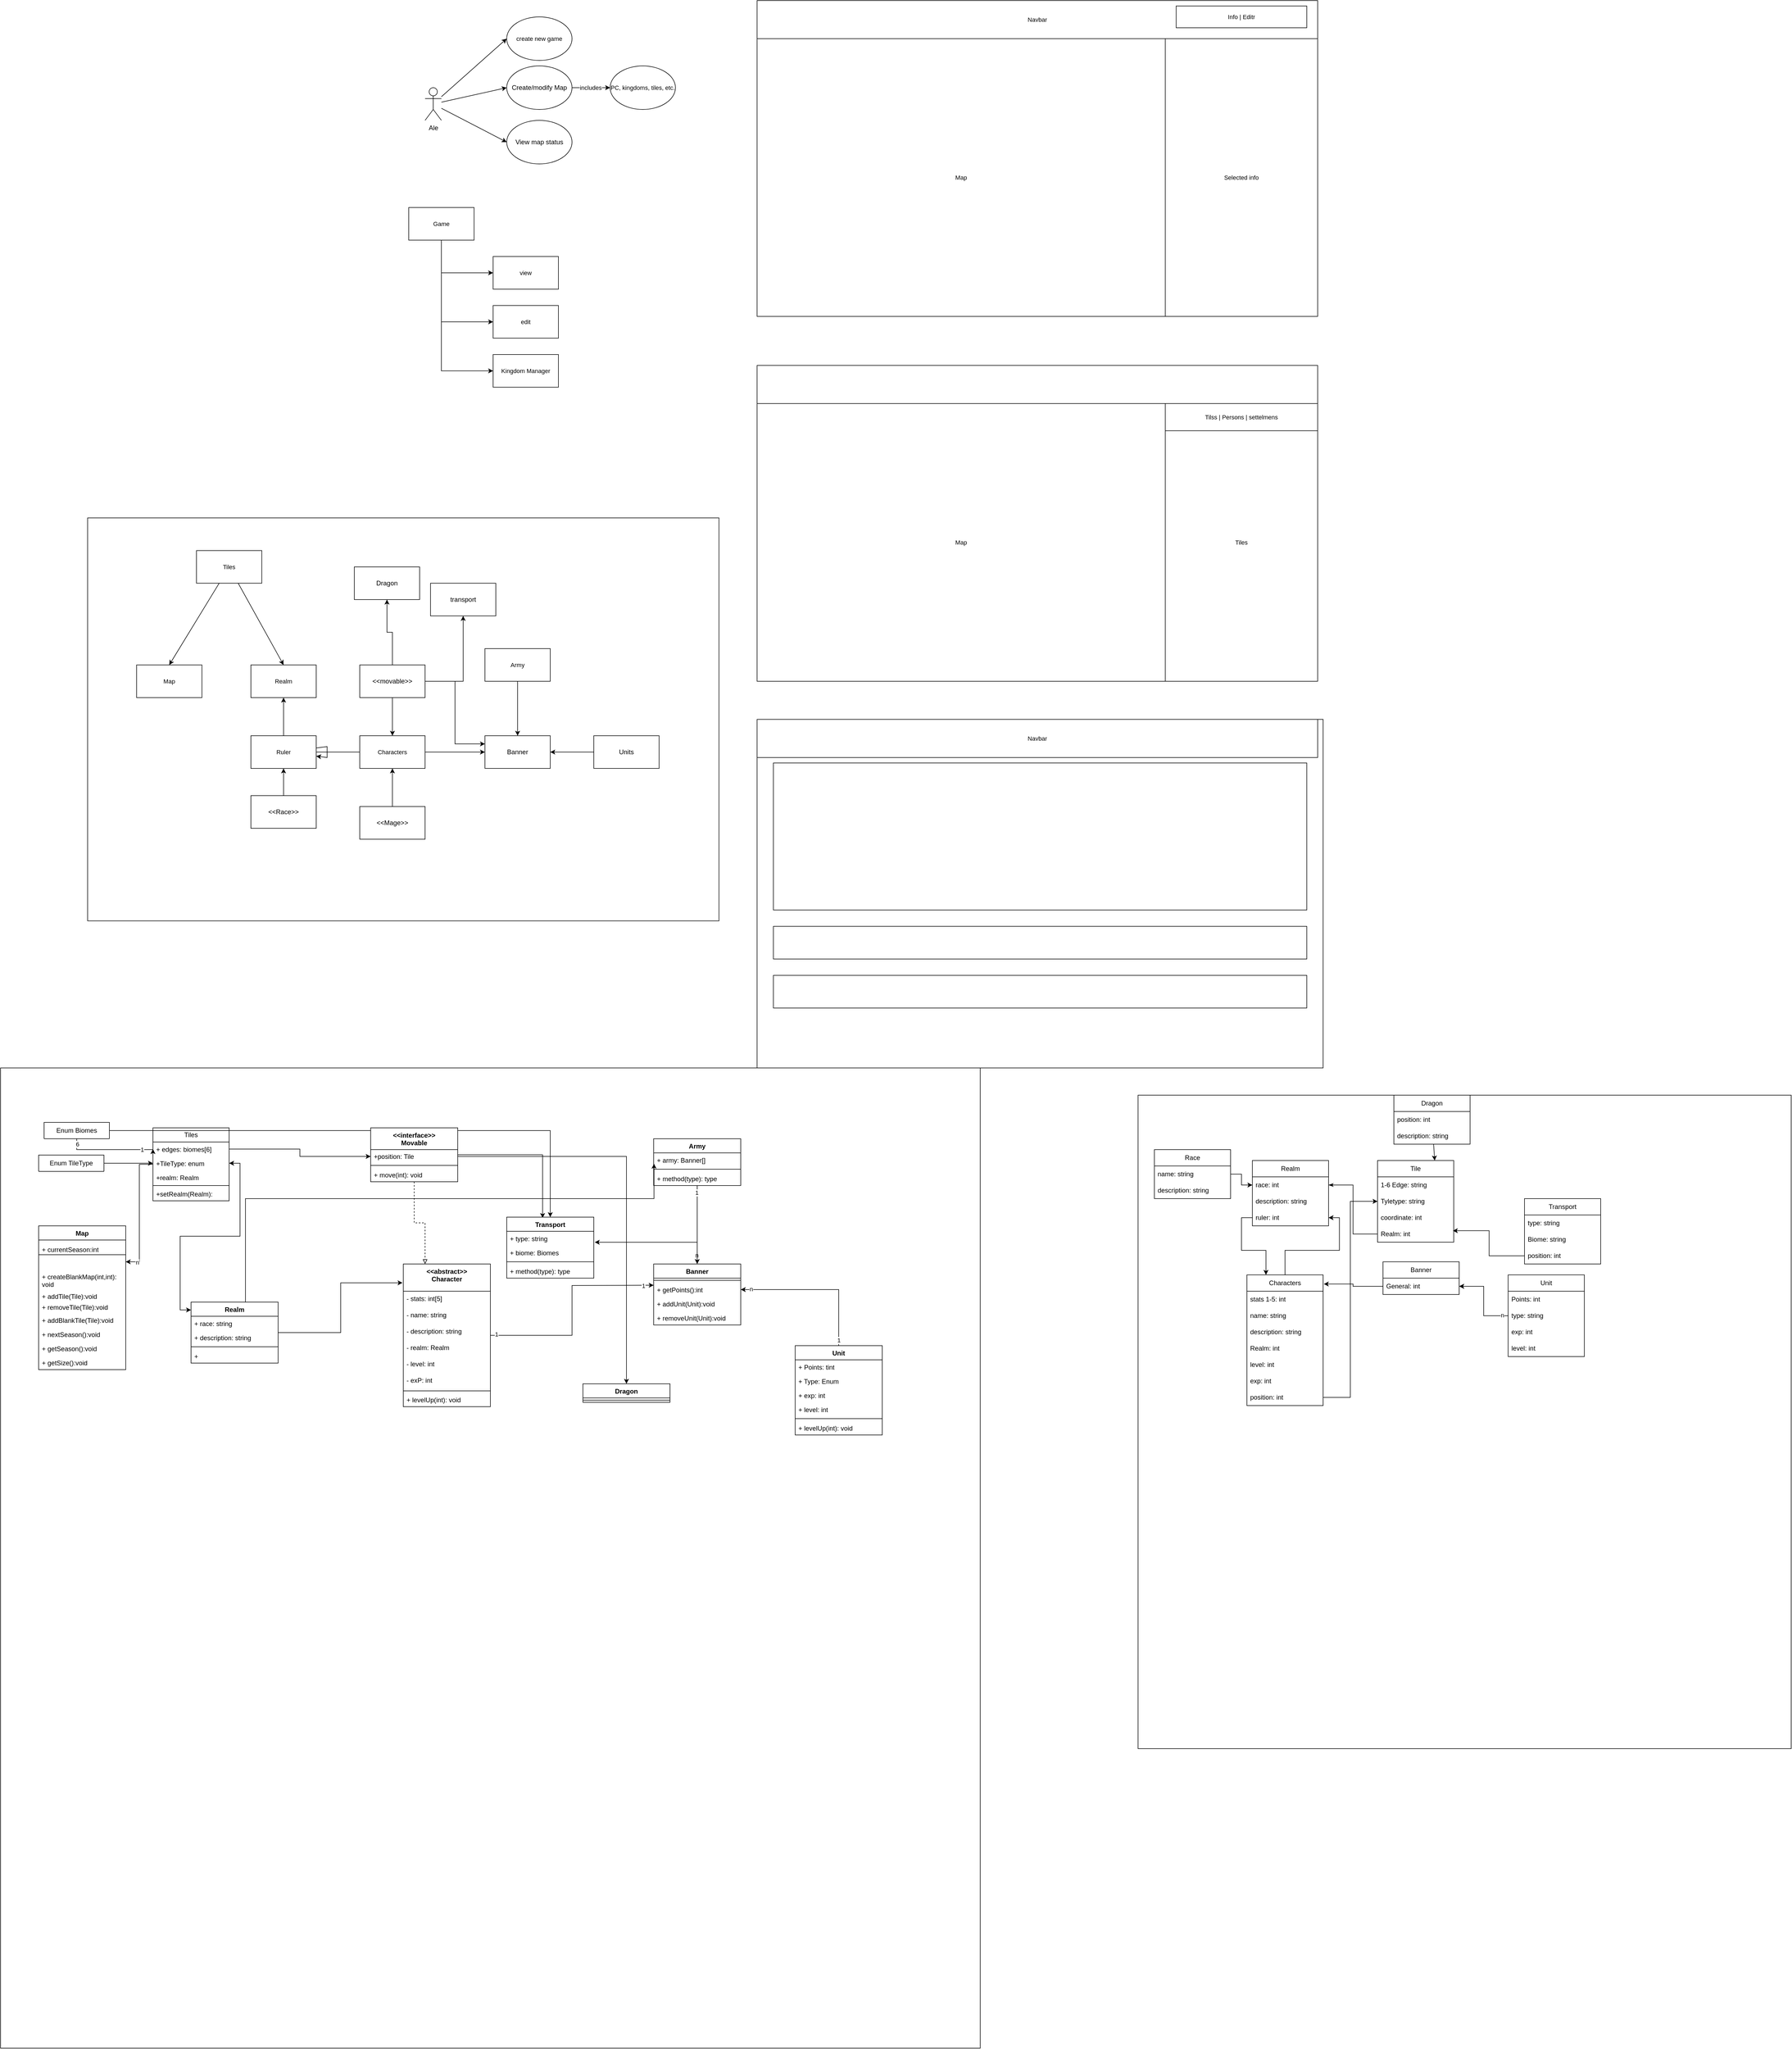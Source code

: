 <mxfile version="21.5.0" type="device">
  <diagram name="Page-1" id="TqqTAsAjZJMeNJRLHUZa">
    <mxGraphModel dx="2063" dy="684" grid="1" gridSize="10" guides="1" tooltips="1" connect="1" arrows="1" fold="1" page="1" pageScale="1" pageWidth="850" pageHeight="1100" math="0" shadow="0">
      <root>
        <mxCell id="0" />
        <mxCell id="1" parent="0" />
        <mxCell id="IDxlZkyNySbKZ8V5_9TX-8" value="" style="whiteSpace=wrap;html=1;aspect=fixed;" vertex="1" parent="1">
          <mxGeometry x="1470" y="2040" width="1200" height="1200" as="geometry" />
        </mxCell>
        <mxCell id="KVUUFLUfc_N9ao4nnfGN-22" style="edgeStyle=orthogonalEdgeStyle;rounded=0;orthogonalLoop=1;jettySize=auto;html=1;entryX=0;entryY=0.714;entryDx=0;entryDy=0;entryPerimeter=0;" parent="1" target="CZ1lrIifO0LZKto8XflS-39" edge="1">
          <mxGeometry relative="1" as="geometry">
            <mxPoint x="-390" y="2319.034" as="sourcePoint" />
          </mxGeometry>
        </mxCell>
        <mxCell id="KVUUFLUfc_N9ao4nnfGN-23" value="n" style="edgeLabel;html=1;align=center;verticalAlign=middle;resizable=0;points=[];" parent="KVUUFLUfc_N9ao4nnfGN-22" vertex="1" connectable="0">
          <mxGeometry x="-0.52" relative="1" as="geometry">
            <mxPoint as="offset" />
          </mxGeometry>
        </mxCell>
        <mxCell id="KVUUFLUfc_N9ao4nnfGN-24" value="1" style="edgeLabel;html=1;align=center;verticalAlign=middle;resizable=0;points=[];" parent="KVUUFLUfc_N9ao4nnfGN-22" vertex="1" connectable="0">
          <mxGeometry x="0.889" y="-1" relative="1" as="geometry">
            <mxPoint as="offset" />
          </mxGeometry>
        </mxCell>
        <mxCell id="pmgiUaEdcNsAFJu2POZZ-5" style="rounded=0;orthogonalLoop=1;jettySize=auto;html=1;entryX=0;entryY=0.5;entryDx=0;entryDy=0;" parent="1" source="pmgiUaEdcNsAFJu2POZZ-1" target="pmgiUaEdcNsAFJu2POZZ-2" edge="1">
          <mxGeometry relative="1" as="geometry" />
        </mxCell>
        <mxCell id="pmgiUaEdcNsAFJu2POZZ-6" style="rounded=0;orthogonalLoop=1;jettySize=auto;html=1;entryX=0;entryY=0.5;entryDx=0;entryDy=0;" parent="1" source="pmgiUaEdcNsAFJu2POZZ-1" target="pmgiUaEdcNsAFJu2POZZ-3" edge="1">
          <mxGeometry relative="1" as="geometry" />
        </mxCell>
        <mxCell id="pmgiUaEdcNsAFJu2POZZ-13" style="edgeStyle=none;shape=connector;rounded=0;orthogonalLoop=1;jettySize=auto;html=1;entryX=0;entryY=0.5;entryDx=0;entryDy=0;labelBackgroundColor=default;strokeColor=default;fontFamily=Helvetica;fontSize=11;fontColor=default;endArrow=classic;" parent="1" source="pmgiUaEdcNsAFJu2POZZ-1" target="pmgiUaEdcNsAFJu2POZZ-12" edge="1">
          <mxGeometry relative="1" as="geometry" />
        </mxCell>
        <mxCell id="pmgiUaEdcNsAFJu2POZZ-1" value="Ale" style="shape=umlActor;verticalLabelPosition=bottom;verticalAlign=top;html=1;outlineConnect=0;" parent="1" vertex="1">
          <mxGeometry x="160" y="190" width="30" height="60" as="geometry" />
        </mxCell>
        <mxCell id="pmgiUaEdcNsAFJu2POZZ-9" style="edgeStyle=none;shape=connector;rounded=0;orthogonalLoop=1;jettySize=auto;html=1;entryX=0;entryY=0.5;entryDx=0;entryDy=0;labelBackgroundColor=default;strokeColor=default;fontFamily=Helvetica;fontSize=11;fontColor=default;endArrow=classic;" parent="1" source="pmgiUaEdcNsAFJu2POZZ-2" target="pmgiUaEdcNsAFJu2POZZ-8" edge="1">
          <mxGeometry relative="1" as="geometry" />
        </mxCell>
        <mxCell id="pmgiUaEdcNsAFJu2POZZ-10" value="includes" style="edgeLabel;html=1;align=center;verticalAlign=middle;resizable=0;points=[];fontSize=11;fontFamily=Helvetica;fontColor=default;" parent="pmgiUaEdcNsAFJu2POZZ-9" connectable="0" vertex="1">
          <mxGeometry x="0.149" y="-1" relative="1" as="geometry">
            <mxPoint x="-6" y="-1" as="offset" />
          </mxGeometry>
        </mxCell>
        <mxCell id="pmgiUaEdcNsAFJu2POZZ-2" value="Create/modify Map" style="ellipse;whiteSpace=wrap;html=1;" parent="1" vertex="1">
          <mxGeometry x="310" y="150" width="120" height="80" as="geometry" />
        </mxCell>
        <mxCell id="pmgiUaEdcNsAFJu2POZZ-3" value="View map status" style="ellipse;whiteSpace=wrap;html=1;" parent="1" vertex="1">
          <mxGeometry x="310" y="250" width="120" height="80" as="geometry" />
        </mxCell>
        <mxCell id="pmgiUaEdcNsAFJu2POZZ-8" value="PC, kingdoms, tiles, etc." style="ellipse;whiteSpace=wrap;html=1;fontFamily=Helvetica;fontSize=11;fontColor=default;" parent="1" vertex="1">
          <mxGeometry x="500" y="150" width="120" height="80" as="geometry" />
        </mxCell>
        <mxCell id="pmgiUaEdcNsAFJu2POZZ-12" value="create new game" style="ellipse;whiteSpace=wrap;html=1;fontFamily=Helvetica;fontSize=11;fontColor=default;" parent="1" vertex="1">
          <mxGeometry x="310" y="60" width="120" height="80" as="geometry" />
        </mxCell>
        <mxCell id="pmgiUaEdcNsAFJu2POZZ-22" style="edgeStyle=elbowEdgeStyle;shape=connector;rounded=0;orthogonalLoop=1;jettySize=auto;html=1;entryX=0;entryY=0.5;entryDx=0;entryDy=0;labelBackgroundColor=default;strokeColor=default;fontFamily=Helvetica;fontSize=11;fontColor=default;endArrow=classic;" parent="1" source="pmgiUaEdcNsAFJu2POZZ-15" target="pmgiUaEdcNsAFJu2POZZ-18" edge="1">
          <mxGeometry relative="1" as="geometry">
            <Array as="points">
              <mxPoint x="190" y="480" />
            </Array>
          </mxGeometry>
        </mxCell>
        <mxCell id="pmgiUaEdcNsAFJu2POZZ-24" value="" style="edgeStyle=elbowEdgeStyle;shape=connector;rounded=0;orthogonalLoop=1;jettySize=auto;html=1;labelBackgroundColor=default;strokeColor=default;fontFamily=Helvetica;fontSize=11;fontColor=default;endArrow=classic;" parent="1" source="pmgiUaEdcNsAFJu2POZZ-15" target="pmgiUaEdcNsAFJu2POZZ-23" edge="1">
          <mxGeometry relative="1" as="geometry">
            <Array as="points">
              <mxPoint x="190" y="530" />
            </Array>
          </mxGeometry>
        </mxCell>
        <mxCell id="pmgiUaEdcNsAFJu2POZZ-37" value="" style="edgeStyle=elbowEdgeStyle;shape=connector;rounded=0;orthogonalLoop=1;jettySize=auto;html=1;labelBackgroundColor=default;strokeColor=default;fontFamily=Helvetica;fontSize=11;fontColor=default;endArrow=classic;" parent="1" source="pmgiUaEdcNsAFJu2POZZ-15" target="pmgiUaEdcNsAFJu2POZZ-36" edge="1">
          <mxGeometry relative="1" as="geometry">
            <Array as="points">
              <mxPoint x="190" y="640" />
            </Array>
          </mxGeometry>
        </mxCell>
        <mxCell id="pmgiUaEdcNsAFJu2POZZ-15" value="Game" style="rounded=0;whiteSpace=wrap;html=1;fontFamily=Helvetica;fontSize=11;fontColor=default;" parent="1" vertex="1">
          <mxGeometry x="130" y="410" width="120" height="60" as="geometry" />
        </mxCell>
        <mxCell id="pmgiUaEdcNsAFJu2POZZ-18" value="view" style="rounded=0;whiteSpace=wrap;html=1;fontFamily=Helvetica;fontSize=11;fontColor=default;" parent="1" vertex="1">
          <mxGeometry x="285" y="500" width="120" height="60" as="geometry" />
        </mxCell>
        <mxCell id="pmgiUaEdcNsAFJu2POZZ-23" value="edit" style="rounded=0;whiteSpace=wrap;html=1;fontFamily=Helvetica;fontSize=11;fontColor=default;" parent="1" vertex="1">
          <mxGeometry x="285" y="590" width="120" height="60" as="geometry" />
        </mxCell>
        <mxCell id="pmgiUaEdcNsAFJu2POZZ-26" value="" style="rounded=0;whiteSpace=wrap;html=1;fontFamily=Helvetica;fontSize=11;fontColor=default;" parent="1" vertex="1">
          <mxGeometry x="770" y="30" width="1030" height="580" as="geometry" />
        </mxCell>
        <mxCell id="pmgiUaEdcNsAFJu2POZZ-27" value="Navbar" style="rounded=0;whiteSpace=wrap;html=1;fontFamily=Helvetica;fontSize=11;fontColor=default;" parent="1" vertex="1">
          <mxGeometry x="770" y="30" width="1030" height="70" as="geometry" />
        </mxCell>
        <mxCell id="pmgiUaEdcNsAFJu2POZZ-28" value="Map" style="rounded=0;whiteSpace=wrap;html=1;fontFamily=Helvetica;fontSize=11;fontColor=default;" parent="1" vertex="1">
          <mxGeometry x="770" y="100" width="750" height="510" as="geometry" />
        </mxCell>
        <mxCell id="pmgiUaEdcNsAFJu2POZZ-29" value="Selected info" style="rounded=0;whiteSpace=wrap;html=1;fontFamily=Helvetica;fontSize=11;fontColor=default;" parent="1" vertex="1">
          <mxGeometry x="1520" y="100" width="280" height="510" as="geometry" />
        </mxCell>
        <mxCell id="pmgiUaEdcNsAFJu2POZZ-30" value="" style="rounded=0;whiteSpace=wrap;html=1;fontFamily=Helvetica;fontSize=11;fontColor=default;" parent="1" vertex="1">
          <mxGeometry x="770" y="700" width="1030" height="580" as="geometry" />
        </mxCell>
        <mxCell id="pmgiUaEdcNsAFJu2POZZ-31" value="MAp creator" style="rounded=0;whiteSpace=wrap;html=1;fontFamily=Helvetica;fontSize=11;fontColor=default;" parent="1" vertex="1">
          <mxGeometry x="770" y="1350" width="1030" height="70" as="geometry" />
        </mxCell>
        <mxCell id="pmgiUaEdcNsAFJu2POZZ-32" value="Map" style="rounded=0;whiteSpace=wrap;html=1;fontFamily=Helvetica;fontSize=11;fontColor=default;" parent="1" vertex="1">
          <mxGeometry x="770" y="770" width="750" height="510" as="geometry" />
        </mxCell>
        <mxCell id="pmgiUaEdcNsAFJu2POZZ-33" value="Tiles" style="rounded=0;whiteSpace=wrap;html=1;fontFamily=Helvetica;fontSize=11;fontColor=default;" parent="1" vertex="1">
          <mxGeometry x="1520" y="770" width="280" height="510" as="geometry" />
        </mxCell>
        <mxCell id="pmgiUaEdcNsAFJu2POZZ-34" value="Tilss | Persons | settelmens" style="rounded=0;whiteSpace=wrap;html=1;fontFamily=Helvetica;fontSize=11;fontColor=default;" parent="1" vertex="1">
          <mxGeometry x="1520" y="770" width="280" height="50" as="geometry" />
        </mxCell>
        <mxCell id="pmgiUaEdcNsAFJu2POZZ-35" value="Info | Editr" style="rounded=0;whiteSpace=wrap;html=1;fontFamily=Helvetica;fontSize=11;fontColor=default;" parent="1" vertex="1">
          <mxGeometry x="1540" y="40" width="240" height="40" as="geometry" />
        </mxCell>
        <mxCell id="pmgiUaEdcNsAFJu2POZZ-36" value="Kingdom Manager" style="rounded=0;whiteSpace=wrap;html=1;fontFamily=Helvetica;fontSize=11;fontColor=default;" parent="1" vertex="1">
          <mxGeometry x="285" y="680" width="120" height="60" as="geometry" />
        </mxCell>
        <mxCell id="pmgiUaEdcNsAFJu2POZZ-38" value="" style="rounded=0;whiteSpace=wrap;html=1;fontFamily=Helvetica;fontSize=11;fontColor=default;" parent="1" vertex="1">
          <mxGeometry x="770" y="1350" width="1040" height="640" as="geometry" />
        </mxCell>
        <mxCell id="pmgiUaEdcNsAFJu2POZZ-39" value="" style="rounded=0;whiteSpace=wrap;html=1;fontFamily=Helvetica;fontSize=11;fontColor=default;" parent="1" vertex="1">
          <mxGeometry x="800" y="1430" width="980" height="270" as="geometry" />
        </mxCell>
        <mxCell id="pmgiUaEdcNsAFJu2POZZ-40" value="" style="rounded=0;whiteSpace=wrap;html=1;fontFamily=Helvetica;fontSize=11;fontColor=default;" parent="1" vertex="1">
          <mxGeometry x="800" y="1730" width="980" height="60" as="geometry" />
        </mxCell>
        <mxCell id="pmgiUaEdcNsAFJu2POZZ-41" value="" style="rounded=0;whiteSpace=wrap;html=1;fontFamily=Helvetica;fontSize=11;fontColor=default;" parent="1" vertex="1">
          <mxGeometry x="800" y="1820" width="980" height="60" as="geometry" />
        </mxCell>
        <mxCell id="pmgiUaEdcNsAFJu2POZZ-42" value="Navbar" style="rounded=0;whiteSpace=wrap;html=1;fontFamily=Helvetica;fontSize=11;fontColor=default;" parent="1" vertex="1">
          <mxGeometry x="770" y="1350" width="1030" height="70" as="geometry" />
        </mxCell>
        <mxCell id="pmgiUaEdcNsAFJu2POZZ-43" value="" style="rounded=0;whiteSpace=wrap;html=1;fontFamily=Helvetica;fontSize=11;fontColor=default;" parent="1" vertex="1">
          <mxGeometry x="-460" y="980" width="1160" height="740" as="geometry" />
        </mxCell>
        <mxCell id="pmgiUaEdcNsAFJu2POZZ-44" value="Map" style="rounded=0;whiteSpace=wrap;html=1;fontFamily=Helvetica;fontSize=11;fontColor=default;" parent="1" vertex="1">
          <mxGeometry x="-370" y="1250" width="120" height="60" as="geometry" />
        </mxCell>
        <mxCell id="pmgiUaEdcNsAFJu2POZZ-73" style="edgeStyle=none;shape=connector;rounded=0;orthogonalLoop=1;jettySize=auto;html=1;entryX=0.5;entryY=0;entryDx=0;entryDy=0;labelBackgroundColor=default;strokeColor=default;fontFamily=Helvetica;fontSize=11;fontColor=default;endArrow=classic;" parent="1" source="pmgiUaEdcNsAFJu2POZZ-46" target="pmgiUaEdcNsAFJu2POZZ-44" edge="1">
          <mxGeometry relative="1" as="geometry" />
        </mxCell>
        <mxCell id="pmgiUaEdcNsAFJu2POZZ-74" style="edgeStyle=none;shape=connector;rounded=0;orthogonalLoop=1;jettySize=auto;html=1;entryX=0.5;entryY=0;entryDx=0;entryDy=0;labelBackgroundColor=default;strokeColor=default;fontFamily=Helvetica;fontSize=11;fontColor=default;endArrow=classic;" parent="1" source="pmgiUaEdcNsAFJu2POZZ-46" target="pmgiUaEdcNsAFJu2POZZ-54" edge="1">
          <mxGeometry relative="1" as="geometry" />
        </mxCell>
        <mxCell id="pmgiUaEdcNsAFJu2POZZ-46" value="Tiles" style="rounded=0;whiteSpace=wrap;html=1;fontFamily=Helvetica;fontSize=11;fontColor=default;" parent="1" vertex="1">
          <mxGeometry x="-260" y="1040" width="120" height="60" as="geometry" />
        </mxCell>
        <mxCell id="pmgiUaEdcNsAFJu2POZZ-54" value="Realm" style="rounded=0;whiteSpace=wrap;html=1;fontFamily=Helvetica;fontSize=11;fontColor=default;" parent="1" vertex="1">
          <mxGeometry x="-160" y="1250" width="120" height="60" as="geometry" />
        </mxCell>
        <mxCell id="pmgiUaEdcNsAFJu2POZZ-93" style="edgeStyle=none;rounded=0;orthogonalLoop=1;jettySize=auto;html=1;entryX=1;entryY=0.5;entryDx=0;entryDy=0;labelBackgroundColor=default;strokeColor=default;fontFamily=Helvetica;fontSize=11;fontColor=default;endArrow=none;endFill=0;" parent="1" source="pmgiUaEdcNsAFJu2POZZ-65" target="pmgiUaEdcNsAFJu2POZZ-91" edge="1">
          <mxGeometry relative="1" as="geometry" />
        </mxCell>
        <mxCell id="CZ1lrIifO0LZKto8XflS-3" value="" style="edgeStyle=orthogonalEdgeStyle;rounded=0;orthogonalLoop=1;jettySize=auto;html=1;" parent="1" source="pmgiUaEdcNsAFJu2POZZ-65" target="CZ1lrIifO0LZKto8XflS-1" edge="1">
          <mxGeometry relative="1" as="geometry" />
        </mxCell>
        <mxCell id="pmgiUaEdcNsAFJu2POZZ-65" value="Characters" style="rounded=0;whiteSpace=wrap;html=1;fontFamily=Helvetica;fontSize=11;fontColor=default;" parent="1" vertex="1">
          <mxGeometry x="40" y="1380" width="120" height="60" as="geometry" />
        </mxCell>
        <mxCell id="pmgiUaEdcNsAFJu2POZZ-92" style="edgeStyle=none;shape=connector;rounded=0;orthogonalLoop=1;jettySize=auto;html=1;labelBackgroundColor=default;strokeColor=default;fontFamily=Helvetica;fontSize=11;fontColor=default;endArrow=classic;" parent="1" source="pmgiUaEdcNsAFJu2POZZ-91" target="pmgiUaEdcNsAFJu2POZZ-54" edge="1">
          <mxGeometry relative="1" as="geometry" />
        </mxCell>
        <mxCell id="pmgiUaEdcNsAFJu2POZZ-91" value="Ruler" style="rounded=0;whiteSpace=wrap;html=1;fontFamily=Helvetica;fontSize=11;fontColor=default;" parent="1" vertex="1">
          <mxGeometry x="-160" y="1380" width="120" height="60" as="geometry" />
        </mxCell>
        <mxCell id="pmgiUaEdcNsAFJu2POZZ-94" style="edgeStyle=none;shape=connector;rounded=0;orthogonalLoop=1;jettySize=auto;html=1;labelBackgroundColor=default;strokeColor=default;fontFamily=Helvetica;fontSize=11;fontColor=default;endArrow=classic;" parent="1" source="pmgiUaEdcNsAFJu2POZZ-91" target="pmgiUaEdcNsAFJu2POZZ-91" edge="1">
          <mxGeometry relative="1" as="geometry" />
        </mxCell>
        <mxCell id="CZ1lrIifO0LZKto8XflS-6" value="" style="edgeStyle=orthogonalEdgeStyle;rounded=0;orthogonalLoop=1;jettySize=auto;html=1;" parent="1" source="pmgiUaEdcNsAFJu2POZZ-95" target="CZ1lrIifO0LZKto8XflS-1" edge="1">
          <mxGeometry relative="1" as="geometry" />
        </mxCell>
        <mxCell id="pmgiUaEdcNsAFJu2POZZ-95" value="Army" style="rounded=0;whiteSpace=wrap;html=1;fontFamily=Helvetica;fontSize=11;fontColor=default;" parent="1" vertex="1">
          <mxGeometry x="270" y="1220" width="120" height="60" as="geometry" />
        </mxCell>
        <mxCell id="CZ1lrIifO0LZKto8XflS-1" value="Banner" style="rounded=0;whiteSpace=wrap;html=1;" parent="1" vertex="1">
          <mxGeometry x="270" y="1380" width="120" height="60" as="geometry" />
        </mxCell>
        <mxCell id="CZ1lrIifO0LZKto8XflS-5" value="" style="edgeStyle=orthogonalEdgeStyle;rounded=0;orthogonalLoop=1;jettySize=auto;html=1;" parent="1" source="CZ1lrIifO0LZKto8XflS-4" target="CZ1lrIifO0LZKto8XflS-1" edge="1">
          <mxGeometry relative="1" as="geometry" />
        </mxCell>
        <mxCell id="CZ1lrIifO0LZKto8XflS-4" value="Units" style="rounded=0;whiteSpace=wrap;html=1;" parent="1" vertex="1">
          <mxGeometry x="470" y="1380" width="120" height="60" as="geometry" />
        </mxCell>
        <mxCell id="CZ1lrIifO0LZKto8XflS-8" value="" style="edgeStyle=orthogonalEdgeStyle;rounded=0;orthogonalLoop=1;jettySize=auto;html=1;" parent="1" source="CZ1lrIifO0LZKto8XflS-7" target="pmgiUaEdcNsAFJu2POZZ-65" edge="1">
          <mxGeometry relative="1" as="geometry" />
        </mxCell>
        <mxCell id="CZ1lrIifO0LZKto8XflS-7" value="&amp;lt;&amp;lt;Mage&amp;gt;&amp;gt;" style="rounded=0;whiteSpace=wrap;html=1;" parent="1" vertex="1">
          <mxGeometry x="40" y="1510" width="120" height="60" as="geometry" />
        </mxCell>
        <mxCell id="CZ1lrIifO0LZKto8XflS-15" value="Dragon" style="rounded=0;whiteSpace=wrap;html=1;" parent="1" vertex="1">
          <mxGeometry x="30" y="1070" width="120" height="60" as="geometry" />
        </mxCell>
        <mxCell id="CZ1lrIifO0LZKto8XflS-22" value="" style="edgeStyle=orthogonalEdgeStyle;rounded=0;orthogonalLoop=1;jettySize=auto;html=1;" parent="1" source="CZ1lrIifO0LZKto8XflS-21" target="pmgiUaEdcNsAFJu2POZZ-65" edge="1">
          <mxGeometry relative="1" as="geometry" />
        </mxCell>
        <mxCell id="CZ1lrIifO0LZKto8XflS-24" style="edgeStyle=orthogonalEdgeStyle;rounded=0;orthogonalLoop=1;jettySize=auto;html=1;exitX=1;exitY=0.5;exitDx=0;exitDy=0;entryX=0;entryY=0.25;entryDx=0;entryDy=0;" parent="1" source="CZ1lrIifO0LZKto8XflS-21" target="CZ1lrIifO0LZKto8XflS-1" edge="1">
          <mxGeometry relative="1" as="geometry" />
        </mxCell>
        <mxCell id="CZ1lrIifO0LZKto8XflS-25" value="" style="edgeStyle=orthogonalEdgeStyle;rounded=0;orthogonalLoop=1;jettySize=auto;html=1;" parent="1" source="CZ1lrIifO0LZKto8XflS-21" target="CZ1lrIifO0LZKto8XflS-15" edge="1">
          <mxGeometry relative="1" as="geometry" />
        </mxCell>
        <mxCell id="CZ1lrIifO0LZKto8XflS-27" style="edgeStyle=orthogonalEdgeStyle;rounded=0;orthogonalLoop=1;jettySize=auto;html=1;" parent="1" source="CZ1lrIifO0LZKto8XflS-21" target="CZ1lrIifO0LZKto8XflS-26" edge="1">
          <mxGeometry relative="1" as="geometry" />
        </mxCell>
        <mxCell id="CZ1lrIifO0LZKto8XflS-21" value="&amp;lt;&amp;lt;movable&amp;gt;&amp;gt;" style="rounded=0;whiteSpace=wrap;html=1;" parent="1" vertex="1">
          <mxGeometry x="40" y="1250" width="120" height="60" as="geometry" />
        </mxCell>
        <mxCell id="CZ1lrIifO0LZKto8XflS-26" value="transport" style="rounded=0;whiteSpace=wrap;html=1;" parent="1" vertex="1">
          <mxGeometry x="170" y="1100" width="120" height="60" as="geometry" />
        </mxCell>
        <mxCell id="CZ1lrIifO0LZKto8XflS-31" value="" style="edgeStyle=orthogonalEdgeStyle;rounded=0;orthogonalLoop=1;jettySize=auto;html=1;" parent="1" source="CZ1lrIifO0LZKto8XflS-29" target="pmgiUaEdcNsAFJu2POZZ-91" edge="1">
          <mxGeometry relative="1" as="geometry" />
        </mxCell>
        <mxCell id="CZ1lrIifO0LZKto8XflS-29" value="&amp;lt;&amp;lt;Race&amp;gt;&amp;gt;" style="rounded=0;whiteSpace=wrap;html=1;" parent="1" vertex="1">
          <mxGeometry x="-160" y="1490" width="120" height="60" as="geometry" />
        </mxCell>
        <mxCell id="CZ1lrIifO0LZKto8XflS-32" value="" style="whiteSpace=wrap;html=1;aspect=fixed;" parent="1" vertex="1">
          <mxGeometry x="-620" y="1990" width="1800" height="1800" as="geometry" />
        </mxCell>
        <mxCell id="KVUUFLUfc_N9ao4nnfGN-25" style="edgeStyle=orthogonalEdgeStyle;rounded=0;orthogonalLoop=1;jettySize=auto;html=1;entryX=1;entryY=0.25;entryDx=0;entryDy=0;" parent="1" source="CZ1lrIifO0LZKto8XflS-38" target="KVUUFLUfc_N9ao4nnfGN-18" edge="1">
          <mxGeometry relative="1" as="geometry" />
        </mxCell>
        <mxCell id="KVUUFLUfc_N9ao4nnfGN-26" value="n" style="edgeLabel;html=1;align=center;verticalAlign=middle;resizable=0;points=[];" parent="KVUUFLUfc_N9ao4nnfGN-25" vertex="1" connectable="0">
          <mxGeometry x="0.823" y="1" relative="1" as="geometry">
            <mxPoint as="offset" />
          </mxGeometry>
        </mxCell>
        <mxCell id="CZ1lrIifO0LZKto8XflS-38" value="Tiles" style="swimlane;fontStyle=0;childLayout=stackLayout;horizontal=1;startSize=26;fillColor=none;horizontalStack=0;resizeParent=1;resizeParentMax=0;resizeLast=0;collapsible=1;marginBottom=0;whiteSpace=wrap;html=1;" parent="1" vertex="1">
          <mxGeometry x="-340" y="2100" width="140" height="134" as="geometry" />
        </mxCell>
        <mxCell id="CZ1lrIifO0LZKto8XflS-39" value="+ edges: biomes[6]" style="text;strokeColor=none;fillColor=none;align=left;verticalAlign=top;spacingLeft=4;spacingRight=4;overflow=hidden;rotatable=0;points=[[0,0.5],[1,0.5]];portConstraint=eastwest;whiteSpace=wrap;html=1;" parent="CZ1lrIifO0LZKto8XflS-38" vertex="1">
          <mxGeometry y="26" width="140" height="26" as="geometry" />
        </mxCell>
        <mxCell id="CZ1lrIifO0LZKto8XflS-40" value="+TileType: enum" style="text;strokeColor=none;fillColor=none;align=left;verticalAlign=top;spacingLeft=4;spacingRight=4;overflow=hidden;rotatable=0;points=[[0,0.5],[1,0.5]];portConstraint=eastwest;whiteSpace=wrap;html=1;" parent="CZ1lrIifO0LZKto8XflS-38" vertex="1">
          <mxGeometry y="52" width="140" height="26" as="geometry" />
        </mxCell>
        <mxCell id="KVUUFLUfc_N9ao4nnfGN-51" value="+realm: Realm" style="text;strokeColor=none;fillColor=none;align=left;verticalAlign=top;spacingLeft=4;spacingRight=4;overflow=hidden;rotatable=0;points=[[0,0.5],[1,0.5]];portConstraint=eastwest;whiteSpace=wrap;html=1;" parent="CZ1lrIifO0LZKto8XflS-38" vertex="1">
          <mxGeometry y="78" width="140" height="26" as="geometry" />
        </mxCell>
        <mxCell id="KVUUFLUfc_N9ao4nnfGN-53" value="" style="line;strokeWidth=1;fillColor=none;align=left;verticalAlign=middle;spacingTop=-1;spacingLeft=3;spacingRight=3;rotatable=0;labelPosition=right;points=[];portConstraint=eastwest;strokeColor=inherit;" parent="CZ1lrIifO0LZKto8XflS-38" vertex="1">
          <mxGeometry y="104" width="140" height="4" as="geometry" />
        </mxCell>
        <mxCell id="KVUUFLUfc_N9ao4nnfGN-55" value="+setRealm(Realm):" style="text;strokeColor=none;fillColor=none;align=left;verticalAlign=top;spacingLeft=4;spacingRight=4;overflow=hidden;rotatable=0;points=[[0,0.5],[1,0.5]];portConstraint=eastwest;whiteSpace=wrap;html=1;" parent="CZ1lrIifO0LZKto8XflS-38" vertex="1">
          <mxGeometry y="108" width="140" height="26" as="geometry" />
        </mxCell>
        <mxCell id="KVUUFLUfc_N9ao4nnfGN-1" style="edgeStyle=orthogonalEdgeStyle;rounded=0;orthogonalLoop=1;jettySize=auto;html=1;entryX=0;entryY=0.5;entryDx=0;entryDy=0;" parent="1" source="CZ1lrIifO0LZKto8XflS-42" edge="1">
          <mxGeometry relative="1" as="geometry">
            <mxPoint x="-340" y="2139" as="targetPoint" />
            <Array as="points">
              <mxPoint x="-480" y="2140" />
              <mxPoint x="-340" y="2140" />
            </Array>
          </mxGeometry>
        </mxCell>
        <mxCell id="KVUUFLUfc_N9ao4nnfGN-2" value="1" style="edgeLabel;html=1;align=center;verticalAlign=middle;resizable=0;points=[];" parent="KVUUFLUfc_N9ao4nnfGN-1" vertex="1" connectable="0">
          <mxGeometry x="-0.926" y="3" relative="1" as="geometry">
            <mxPoint x="117" y="14" as="offset" />
          </mxGeometry>
        </mxCell>
        <mxCell id="KVUUFLUfc_N9ao4nnfGN-3" value="6" style="edgeLabel;html=1;align=center;verticalAlign=middle;resizable=0;points=[];" parent="KVUUFLUfc_N9ao4nnfGN-1" vertex="1" connectable="0">
          <mxGeometry x="0.829" y="3" relative="1" as="geometry">
            <mxPoint x="-126" y="-7" as="offset" />
          </mxGeometry>
        </mxCell>
        <mxCell id="KVUUFLUfc_N9ao4nnfGN-112" style="edgeStyle=orthogonalEdgeStyle;rounded=0;orthogonalLoop=1;jettySize=auto;html=1;" parent="1" source="CZ1lrIifO0LZKto8XflS-42" target="KVUUFLUfc_N9ao4nnfGN-105" edge="1">
          <mxGeometry relative="1" as="geometry" />
        </mxCell>
        <mxCell id="CZ1lrIifO0LZKto8XflS-42" value="Enum Biomes" style="swimlane;fontStyle=0;childLayout=stackLayout;horizontal=1;startSize=30;horizontalStack=0;resizeParent=1;resizeParentMax=0;resizeLast=0;collapsible=1;marginBottom=0;whiteSpace=wrap;html=1;" parent="1" vertex="1" collapsed="1">
          <mxGeometry x="-540" y="2090" width="120" height="30" as="geometry">
            <mxRectangle x="-540" y="2090" width="140" height="270" as="alternateBounds" />
          </mxGeometry>
        </mxCell>
        <mxCell id="CZ1lrIifO0LZKto8XflS-43" value="Mountain&lt;span style=&quot;white-space: pre;&quot;&gt;&#x9;&lt;/span&gt;" style="text;strokeColor=none;fillColor=none;align=left;verticalAlign=middle;spacingLeft=4;spacingRight=4;overflow=hidden;points=[[0,0.5],[1,0.5]];portConstraint=eastwest;rotatable=0;whiteSpace=wrap;html=1;" parent="CZ1lrIifO0LZKto8XflS-42" vertex="1">
          <mxGeometry y="30" width="140" height="30" as="geometry" />
        </mxCell>
        <mxCell id="CZ1lrIifO0LZKto8XflS-44" value="Hill" style="text;strokeColor=none;fillColor=none;align=left;verticalAlign=middle;spacingLeft=4;spacingRight=4;overflow=hidden;points=[[0,0.5],[1,0.5]];portConstraint=eastwest;rotatable=0;whiteSpace=wrap;html=1;" parent="CZ1lrIifO0LZKto8XflS-42" vertex="1">
          <mxGeometry y="60" width="140" height="30" as="geometry" />
        </mxCell>
        <mxCell id="CZ1lrIifO0LZKto8XflS-45" value="Plain" style="text;strokeColor=none;fillColor=none;align=left;verticalAlign=middle;spacingLeft=4;spacingRight=4;overflow=hidden;points=[[0,0.5],[1,0.5]];portConstraint=eastwest;rotatable=0;whiteSpace=wrap;html=1;" parent="CZ1lrIifO0LZKto8XflS-42" vertex="1">
          <mxGeometry y="90" width="140" height="30" as="geometry" />
        </mxCell>
        <mxCell id="CZ1lrIifO0LZKto8XflS-47" value="Forest" style="text;strokeColor=none;fillColor=none;align=left;verticalAlign=middle;spacingLeft=4;spacingRight=4;overflow=hidden;points=[[0,0.5],[1,0.5]];portConstraint=eastwest;rotatable=0;whiteSpace=wrap;html=1;" parent="CZ1lrIifO0LZKto8XflS-42" vertex="1">
          <mxGeometry y="120" width="140" height="30" as="geometry" />
        </mxCell>
        <mxCell id="CZ1lrIifO0LZKto8XflS-48" value="River" style="text;strokeColor=none;fillColor=none;align=left;verticalAlign=middle;spacingLeft=4;spacingRight=4;overflow=hidden;points=[[0,0.5],[1,0.5]];portConstraint=eastwest;rotatable=0;whiteSpace=wrap;html=1;" parent="CZ1lrIifO0LZKto8XflS-42" vertex="1">
          <mxGeometry y="150" width="140" height="30" as="geometry" />
        </mxCell>
        <mxCell id="CZ1lrIifO0LZKto8XflS-49" value="Coast" style="text;strokeColor=none;fillColor=none;align=left;verticalAlign=middle;spacingLeft=4;spacingRight=4;overflow=hidden;points=[[0,0.5],[1,0.5]];portConstraint=eastwest;rotatable=0;whiteSpace=wrap;html=1;" parent="CZ1lrIifO0LZKto8XflS-42" vertex="1">
          <mxGeometry y="180" width="140" height="30" as="geometry" />
        </mxCell>
        <mxCell id="CZ1lrIifO0LZKto8XflS-50" value="Sea" style="text;strokeColor=none;fillColor=none;align=left;verticalAlign=middle;spacingLeft=4;spacingRight=4;overflow=hidden;points=[[0,0.5],[1,0.5]];portConstraint=eastwest;rotatable=0;whiteSpace=wrap;html=1;" parent="CZ1lrIifO0LZKto8XflS-42" vertex="1">
          <mxGeometry y="210" width="140" height="30" as="geometry" />
        </mxCell>
        <mxCell id="CZ1lrIifO0LZKto8XflS-51" value="Swamp" style="text;strokeColor=none;fillColor=none;align=left;verticalAlign=middle;spacingLeft=4;spacingRight=4;overflow=hidden;points=[[0,0.5],[1,0.5]];portConstraint=eastwest;rotatable=0;whiteSpace=wrap;html=1;" parent="CZ1lrIifO0LZKto8XflS-42" vertex="1">
          <mxGeometry y="240" width="140" height="30" as="geometry" />
        </mxCell>
        <mxCell id="CZ1lrIifO0LZKto8XflS-62" style="edgeStyle=orthogonalEdgeStyle;rounded=0;orthogonalLoop=1;jettySize=auto;html=1;entryX=0;entryY=0.5;entryDx=0;entryDy=0;" parent="1" source="CZ1lrIifO0LZKto8XflS-52" target="CZ1lrIifO0LZKto8XflS-40" edge="1">
          <mxGeometry relative="1" as="geometry" />
        </mxCell>
        <mxCell id="CZ1lrIifO0LZKto8XflS-52" value="Enum TileType" style="swimlane;fontStyle=0;childLayout=stackLayout;horizontal=1;startSize=30;horizontalStack=0;resizeParent=1;resizeParentMax=0;resizeLast=0;collapsible=1;marginBottom=0;whiteSpace=wrap;html=1;" parent="1" vertex="1" collapsed="1">
          <mxGeometry x="-550" y="2150" width="120" height="30" as="geometry">
            <mxRectangle x="-550" y="2150" width="140" height="180" as="alternateBounds" />
          </mxGeometry>
        </mxCell>
        <mxCell id="CZ1lrIifO0LZKto8XflS-53" value="Lowland" style="text;strokeColor=none;fillColor=none;align=left;verticalAlign=middle;spacingLeft=4;spacingRight=4;overflow=hidden;points=[[0,0.5],[1,0.5]];portConstraint=eastwest;rotatable=0;whiteSpace=wrap;html=1;" parent="CZ1lrIifO0LZKto8XflS-52" vertex="1">
          <mxGeometry y="30" width="140" height="30" as="geometry" />
        </mxCell>
        <mxCell id="CZ1lrIifO0LZKto8XflS-54" value="Highland" style="text;strokeColor=none;fillColor=none;align=left;verticalAlign=middle;spacingLeft=4;spacingRight=4;overflow=hidden;points=[[0,0.5],[1,0.5]];portConstraint=eastwest;rotatable=0;whiteSpace=wrap;html=1;" parent="CZ1lrIifO0LZKto8XflS-52" vertex="1">
          <mxGeometry y="60" width="140" height="30" as="geometry" />
        </mxCell>
        <mxCell id="CZ1lrIifO0LZKto8XflS-55" value="River Valley" style="text;strokeColor=none;fillColor=none;align=left;verticalAlign=middle;spacingLeft=4;spacingRight=4;overflow=hidden;points=[[0,0.5],[1,0.5]];portConstraint=eastwest;rotatable=0;whiteSpace=wrap;html=1;" parent="CZ1lrIifO0LZKto8XflS-52" vertex="1">
          <mxGeometry y="90" width="140" height="30" as="geometry" />
        </mxCell>
        <mxCell id="CZ1lrIifO0LZKto8XflS-56" value="Coastal" style="text;strokeColor=none;fillColor=none;align=left;verticalAlign=middle;spacingLeft=4;spacingRight=4;overflow=hidden;points=[[0,0.5],[1,0.5]];portConstraint=eastwest;rotatable=0;whiteSpace=wrap;html=1;" parent="CZ1lrIifO0LZKto8XflS-52" vertex="1">
          <mxGeometry y="120" width="140" height="30" as="geometry" />
        </mxCell>
        <mxCell id="CZ1lrIifO0LZKto8XflS-57" value="none" style="text;strokeColor=none;fillColor=none;align=left;verticalAlign=middle;spacingLeft=4;spacingRight=4;overflow=hidden;points=[[0,0.5],[1,0.5]];portConstraint=eastwest;rotatable=0;whiteSpace=wrap;html=1;" parent="CZ1lrIifO0LZKto8XflS-52" vertex="1">
          <mxGeometry y="150" width="140" height="30" as="geometry" />
        </mxCell>
        <mxCell id="KVUUFLUfc_N9ao4nnfGN-8" style="edgeStyle=orthogonalEdgeStyle;rounded=0;orthogonalLoop=1;jettySize=auto;html=1;exitX=1;exitY=0.5;exitDx=0;exitDy=0;entryX=0;entryY=0.5;entryDx=0;entryDy=0;" parent="1" source="CZ1lrIifO0LZKto8XflS-39" target="KVUUFLUfc_N9ao4nnfGN-16" edge="1">
          <mxGeometry relative="1" as="geometry">
            <mxPoint x="60" y="2151.5" as="targetPoint" />
          </mxGeometry>
        </mxCell>
        <mxCell id="KVUUFLUfc_N9ao4nnfGN-57" style="edgeStyle=orthogonalEdgeStyle;rounded=0;orthogonalLoop=1;jettySize=auto;html=1;entryX=0.25;entryY=0;entryDx=0;entryDy=0;endArrow=block;endFill=0;dashed=1;" parent="1" source="KVUUFLUfc_N9ao4nnfGN-12" target="KVUUFLUfc_N9ao4nnfGN-46" edge="1">
          <mxGeometry relative="1" as="geometry" />
        </mxCell>
        <mxCell id="KVUUFLUfc_N9ao4nnfGN-109" style="edgeStyle=orthogonalEdgeStyle;rounded=0;orthogonalLoop=1;jettySize=auto;html=1;entryX=0.412;entryY=0.014;entryDx=0;entryDy=0;entryPerimeter=0;" parent="1" source="KVUUFLUfc_N9ao4nnfGN-12" target="KVUUFLUfc_N9ao4nnfGN-105" edge="1">
          <mxGeometry relative="1" as="geometry" />
        </mxCell>
        <mxCell id="KVUUFLUfc_N9ao4nnfGN-12" value="&amp;lt;&amp;lt;interface&amp;gt;&amp;gt;&lt;br style=&quot;border-color: var(--border-color);&quot;&gt;Movable" style="swimlane;fontStyle=1;align=center;verticalAlign=top;childLayout=stackLayout;horizontal=1;startSize=40;horizontalStack=0;resizeParent=1;resizeParentMax=0;resizeLast=0;collapsible=1;marginBottom=0;whiteSpace=wrap;html=1;" parent="1" vertex="1">
          <mxGeometry x="60" y="2100" width="160" height="99" as="geometry" />
        </mxCell>
        <mxCell id="KVUUFLUfc_N9ao4nnfGN-16" value="+position: Tile" style="text;html=1;strokeColor=none;fillColor=none;align=left;verticalAlign=middle;spacingLeft=4;spacingRight=4;overflow=hidden;rotatable=0;points=[[0,0.5],[1,0.5]];portConstraint=eastwest;whiteSpace=wrap;" parent="KVUUFLUfc_N9ao4nnfGN-12" vertex="1">
          <mxGeometry y="40" width="160" height="25" as="geometry" />
        </mxCell>
        <mxCell id="KVUUFLUfc_N9ao4nnfGN-14" value="" style="line;strokeWidth=1;fillColor=none;align=left;verticalAlign=middle;spacingTop=-1;spacingLeft=3;spacingRight=3;rotatable=0;labelPosition=right;points=[];portConstraint=eastwest;strokeColor=inherit;" parent="KVUUFLUfc_N9ao4nnfGN-12" vertex="1">
          <mxGeometry y="65" width="160" height="8" as="geometry" />
        </mxCell>
        <mxCell id="KVUUFLUfc_N9ao4nnfGN-15" value="+ move(int): void" style="text;strokeColor=none;fillColor=none;align=left;verticalAlign=top;spacingLeft=4;spacingRight=4;overflow=hidden;rotatable=0;points=[[0,0.5],[1,0.5]];portConstraint=eastwest;whiteSpace=wrap;html=1;" parent="KVUUFLUfc_N9ao4nnfGN-12" vertex="1">
          <mxGeometry y="73" width="160" height="26" as="geometry" />
        </mxCell>
        <mxCell id="KVUUFLUfc_N9ao4nnfGN-18" value="Map" style="swimlane;fontStyle=1;align=center;verticalAlign=top;childLayout=stackLayout;horizontal=1;startSize=26;horizontalStack=0;resizeParent=1;resizeParentMax=0;resizeLast=0;collapsible=1;marginBottom=0;whiteSpace=wrap;html=1;" parent="1" vertex="1">
          <mxGeometry x="-550" y="2280" width="160" height="264" as="geometry" />
        </mxCell>
        <mxCell id="KVUUFLUfc_N9ao4nnfGN-20" value="" style="line;strokeWidth=1;fillColor=none;align=left;verticalAlign=middle;spacingTop=-1;spacingLeft=3;spacingRight=3;rotatable=0;labelPosition=right;points=[];portConstraint=eastwest;strokeColor=inherit;" parent="KVUUFLUfc_N9ao4nnfGN-18" vertex="1">
          <mxGeometry y="26" width="160" height="54" as="geometry" />
        </mxCell>
        <mxCell id="KVUUFLUfc_N9ao4nnfGN-21" value="+ createBlankMap(int,int): void" style="text;strokeColor=none;fillColor=none;align=left;verticalAlign=top;spacingLeft=4;spacingRight=4;overflow=hidden;rotatable=0;points=[[0,0.5],[1,0.5]];portConstraint=eastwest;whiteSpace=wrap;html=1;" parent="KVUUFLUfc_N9ao4nnfGN-18" vertex="1">
          <mxGeometry y="80" width="160" height="36" as="geometry" />
        </mxCell>
        <mxCell id="KVUUFLUfc_N9ao4nnfGN-32" value="+ addTile(Tile):void" style="text;strokeColor=none;fillColor=none;align=left;verticalAlign=top;spacingLeft=4;spacingRight=4;overflow=hidden;rotatable=0;points=[[0,0.5],[1,0.5]];portConstraint=eastwest;whiteSpace=wrap;html=1;" parent="KVUUFLUfc_N9ao4nnfGN-18" vertex="1">
          <mxGeometry y="116" width="160" height="20" as="geometry" />
        </mxCell>
        <mxCell id="KVUUFLUfc_N9ao4nnfGN-33" value="+ removeTile(Tile):void" style="text;strokeColor=none;fillColor=none;align=left;verticalAlign=top;spacingLeft=4;spacingRight=4;overflow=hidden;rotatable=0;points=[[0,0.5],[1,0.5]];portConstraint=eastwest;whiteSpace=wrap;html=1;" parent="KVUUFLUfc_N9ao4nnfGN-18" vertex="1">
          <mxGeometry y="136" width="160" height="24" as="geometry" />
        </mxCell>
        <mxCell id="KVUUFLUfc_N9ao4nnfGN-34" value="+ addBlankTile(Tile):void" style="text;strokeColor=none;fillColor=none;align=left;verticalAlign=top;spacingLeft=4;spacingRight=4;overflow=hidden;rotatable=0;points=[[0,0.5],[1,0.5]];portConstraint=eastwest;whiteSpace=wrap;html=1;" parent="KVUUFLUfc_N9ao4nnfGN-18" vertex="1">
          <mxGeometry y="160" width="160" height="26" as="geometry" />
        </mxCell>
        <mxCell id="KVUUFLUfc_N9ao4nnfGN-36" value="+ nextSeason():void" style="text;strokeColor=none;fillColor=none;align=left;verticalAlign=top;spacingLeft=4;spacingRight=4;overflow=hidden;rotatable=0;points=[[0,0.5],[1,0.5]];portConstraint=eastwest;whiteSpace=wrap;html=1;" parent="KVUUFLUfc_N9ao4nnfGN-18" vertex="1">
          <mxGeometry y="186" width="160" height="26" as="geometry" />
        </mxCell>
        <mxCell id="KVUUFLUfc_N9ao4nnfGN-37" value="+ getSeason():void" style="text;strokeColor=none;fillColor=none;align=left;verticalAlign=top;spacingLeft=4;spacingRight=4;overflow=hidden;rotatable=0;points=[[0,0.5],[1,0.5]];portConstraint=eastwest;whiteSpace=wrap;html=1;" parent="KVUUFLUfc_N9ao4nnfGN-18" vertex="1">
          <mxGeometry y="212" width="160" height="26" as="geometry" />
        </mxCell>
        <mxCell id="KVUUFLUfc_N9ao4nnfGN-38" value="+ getSize():void" style="text;strokeColor=none;fillColor=none;align=left;verticalAlign=top;spacingLeft=4;spacingRight=4;overflow=hidden;rotatable=0;points=[[0,0.5],[1,0.5]];portConstraint=eastwest;whiteSpace=wrap;html=1;" parent="KVUUFLUfc_N9ao4nnfGN-18" vertex="1">
          <mxGeometry y="238" width="160" height="26" as="geometry" />
        </mxCell>
        <mxCell id="KVUUFLUfc_N9ao4nnfGN-40" value="+ currentSeason:int" style="text;strokeColor=none;fillColor=none;align=left;verticalAlign=top;spacingLeft=4;spacingRight=4;overflow=hidden;rotatable=0;points=[[0,0.5],[1,0.5]];portConstraint=eastwest;whiteSpace=wrap;html=1;" parent="1" vertex="1">
          <mxGeometry x="-550" y="2310" width="160" height="24" as="geometry" />
        </mxCell>
        <mxCell id="KVUUFLUfc_N9ao4nnfGN-74" style="edgeStyle=orthogonalEdgeStyle;rounded=0;orthogonalLoop=1;jettySize=auto;html=1;entryX=-0.009;entryY=0.132;entryDx=0;entryDy=0;entryPerimeter=0;" parent="1" source="KVUUFLUfc_N9ao4nnfGN-41" target="KVUUFLUfc_N9ao4nnfGN-46" edge="1">
          <mxGeometry relative="1" as="geometry">
            <mxPoint x="-120" y="2519" as="targetPoint" />
          </mxGeometry>
        </mxCell>
        <mxCell id="KVUUFLUfc_N9ao4nnfGN-75" style="edgeStyle=orthogonalEdgeStyle;rounded=0;orthogonalLoop=1;jettySize=auto;html=1;entryX=0.004;entryY=0.767;entryDx=0;entryDy=0;entryPerimeter=0;" parent="1" source="KVUUFLUfc_N9ao4nnfGN-41" target="KVUUFLUfc_N9ao4nnfGN-71" edge="1">
          <mxGeometry relative="1" as="geometry">
            <Array as="points">
              <mxPoint x="-170" y="2435" />
              <mxPoint x="-170" y="2230" />
              <mxPoint x="581" y="2230" />
            </Array>
          </mxGeometry>
        </mxCell>
        <mxCell id="KVUUFLUfc_N9ao4nnfGN-41" value="Realm" style="swimlane;fontStyle=1;align=center;verticalAlign=top;childLayout=stackLayout;horizontal=1;startSize=26;horizontalStack=0;resizeParent=1;resizeParentMax=0;resizeLast=0;collapsible=1;marginBottom=0;whiteSpace=wrap;html=1;" parent="1" vertex="1">
          <mxGeometry x="-270" y="2420" width="160" height="112" as="geometry">
            <mxRectangle x="-270" y="2420" width="80" height="30" as="alternateBounds" />
          </mxGeometry>
        </mxCell>
        <mxCell id="KVUUFLUfc_N9ao4nnfGN-42" value="+ race: string&amp;nbsp;" style="text;strokeColor=none;fillColor=none;align=left;verticalAlign=top;spacingLeft=4;spacingRight=4;overflow=hidden;rotatable=0;points=[[0,0.5],[1,0.5]];portConstraint=eastwest;whiteSpace=wrap;html=1;" parent="KVUUFLUfc_N9ao4nnfGN-41" vertex="1">
          <mxGeometry y="26" width="160" height="26" as="geometry" />
        </mxCell>
        <mxCell id="KVUUFLUfc_N9ao4nnfGN-81" value="+ description: string&amp;nbsp;" style="text;strokeColor=none;fillColor=none;align=left;verticalAlign=top;spacingLeft=4;spacingRight=4;overflow=hidden;rotatable=0;points=[[0,0.5],[1,0.5]];portConstraint=eastwest;whiteSpace=wrap;html=1;" parent="KVUUFLUfc_N9ao4nnfGN-41" vertex="1">
          <mxGeometry y="52" width="160" height="26" as="geometry" />
        </mxCell>
        <mxCell id="KVUUFLUfc_N9ao4nnfGN-43" value="" style="line;strokeWidth=1;fillColor=none;align=left;verticalAlign=middle;spacingTop=-1;spacingLeft=3;spacingRight=3;rotatable=0;labelPosition=right;points=[];portConstraint=eastwest;strokeColor=inherit;" parent="KVUUFLUfc_N9ao4nnfGN-41" vertex="1">
          <mxGeometry y="78" width="160" height="8" as="geometry" />
        </mxCell>
        <mxCell id="KVUUFLUfc_N9ao4nnfGN-44" value="+&amp;nbsp;" style="text;strokeColor=none;fillColor=none;align=left;verticalAlign=top;spacingLeft=4;spacingRight=4;overflow=hidden;rotatable=0;points=[[0,0.5],[1,0.5]];portConstraint=eastwest;whiteSpace=wrap;html=1;" parent="KVUUFLUfc_N9ao4nnfGN-41" vertex="1">
          <mxGeometry y="86" width="160" height="26" as="geometry" />
        </mxCell>
        <mxCell id="KVUUFLUfc_N9ao4nnfGN-45" style="edgeStyle=orthogonalEdgeStyle;rounded=0;orthogonalLoop=1;jettySize=auto;html=1;entryX=0;entryY=0.129;entryDx=0;entryDy=0;entryPerimeter=0;startArrow=classic;startFill=1;" parent="1" source="CZ1lrIifO0LZKto8XflS-40" target="KVUUFLUfc_N9ao4nnfGN-41" edge="1">
          <mxGeometry relative="1" as="geometry" />
        </mxCell>
        <mxCell id="KVUUFLUfc_N9ao4nnfGN-80" style="edgeStyle=orthogonalEdgeStyle;rounded=0;orthogonalLoop=1;jettySize=auto;html=1;" parent="1" source="KVUUFLUfc_N9ao4nnfGN-46" edge="1">
          <mxGeometry relative="1" as="geometry">
            <mxPoint x="580" y="2389.034" as="targetPoint" />
          </mxGeometry>
        </mxCell>
        <mxCell id="KVUUFLUfc_N9ao4nnfGN-96" value="1" style="edgeLabel;html=1;align=center;verticalAlign=middle;resizable=0;points=[];" parent="KVUUFLUfc_N9ao4nnfGN-80" vertex="1" connectable="0">
          <mxGeometry x="-0.944" y="2" relative="1" as="geometry">
            <mxPoint as="offset" />
          </mxGeometry>
        </mxCell>
        <mxCell id="KVUUFLUfc_N9ao4nnfGN-97" value="1" style="edgeLabel;html=1;align=center;verticalAlign=middle;resizable=0;points=[];" parent="KVUUFLUfc_N9ao4nnfGN-80" vertex="1" connectable="0">
          <mxGeometry x="0.901" y="-1" relative="1" as="geometry">
            <mxPoint as="offset" />
          </mxGeometry>
        </mxCell>
        <mxCell id="KVUUFLUfc_N9ao4nnfGN-46" value="&amp;lt;&amp;lt;abstract&amp;gt;&amp;gt;&lt;br&gt;Character" style="swimlane;fontStyle=1;align=center;verticalAlign=top;childLayout=stackLayout;horizontal=1;startSize=50;horizontalStack=0;resizeParent=1;resizeParentMax=0;resizeLast=0;collapsible=1;marginBottom=0;whiteSpace=wrap;html=1;" parent="1" vertex="1">
          <mxGeometry x="120" y="2350" width="160" height="262" as="geometry" />
        </mxCell>
        <mxCell id="KVUUFLUfc_N9ao4nnfGN-47" value="- stats: int[5]" style="text;strokeColor=none;fillColor=none;align=left;verticalAlign=top;spacingLeft=4;spacingRight=4;overflow=hidden;rotatable=0;points=[[0,0.5],[1,0.5]];portConstraint=eastwest;whiteSpace=wrap;html=1;" parent="KVUUFLUfc_N9ao4nnfGN-46" vertex="1">
          <mxGeometry y="50" width="160" height="30" as="geometry" />
        </mxCell>
        <mxCell id="KVUUFLUfc_N9ao4nnfGN-59" value="- name: string" style="text;strokeColor=none;fillColor=none;align=left;verticalAlign=top;spacingLeft=4;spacingRight=4;overflow=hidden;rotatable=0;points=[[0,0.5],[1,0.5]];portConstraint=eastwest;whiteSpace=wrap;html=1;" parent="KVUUFLUfc_N9ao4nnfGN-46" vertex="1">
          <mxGeometry y="80" width="160" height="30" as="geometry" />
        </mxCell>
        <mxCell id="KVUUFLUfc_N9ao4nnfGN-58" value="- description: string" style="text;strokeColor=none;fillColor=none;align=left;verticalAlign=top;spacingLeft=4;spacingRight=4;overflow=hidden;rotatable=0;points=[[0,0.5],[1,0.5]];portConstraint=eastwest;whiteSpace=wrap;html=1;" parent="KVUUFLUfc_N9ao4nnfGN-46" vertex="1">
          <mxGeometry y="110" width="160" height="30" as="geometry" />
        </mxCell>
        <mxCell id="KVUUFLUfc_N9ao4nnfGN-60" value="- realm: Realm" style="text;strokeColor=none;fillColor=none;align=left;verticalAlign=top;spacingLeft=4;spacingRight=4;overflow=hidden;rotatable=0;points=[[0,0.5],[1,0.5]];portConstraint=eastwest;whiteSpace=wrap;html=1;" parent="KVUUFLUfc_N9ao4nnfGN-46" vertex="1">
          <mxGeometry y="140" width="160" height="30" as="geometry" />
        </mxCell>
        <mxCell id="KVUUFLUfc_N9ao4nnfGN-62" value="- level: int" style="text;strokeColor=none;fillColor=none;align=left;verticalAlign=top;spacingLeft=4;spacingRight=4;overflow=hidden;rotatable=0;points=[[0,0.5],[1,0.5]];portConstraint=eastwest;whiteSpace=wrap;html=1;" parent="KVUUFLUfc_N9ao4nnfGN-46" vertex="1">
          <mxGeometry y="170" width="160" height="30" as="geometry" />
        </mxCell>
        <mxCell id="KVUUFLUfc_N9ao4nnfGN-63" value="- exP: int" style="text;strokeColor=none;fillColor=none;align=left;verticalAlign=top;spacingLeft=4;spacingRight=4;overflow=hidden;rotatable=0;points=[[0,0.5],[1,0.5]];portConstraint=eastwest;whiteSpace=wrap;html=1;" parent="KVUUFLUfc_N9ao4nnfGN-46" vertex="1">
          <mxGeometry y="200" width="160" height="30" as="geometry" />
        </mxCell>
        <mxCell id="KVUUFLUfc_N9ao4nnfGN-48" value="" style="line;strokeWidth=1;fillColor=none;align=left;verticalAlign=middle;spacingTop=-1;spacingLeft=3;spacingRight=3;rotatable=0;labelPosition=right;points=[];portConstraint=eastwest;strokeColor=inherit;" parent="KVUUFLUfc_N9ao4nnfGN-46" vertex="1">
          <mxGeometry y="230" width="160" height="6" as="geometry" />
        </mxCell>
        <mxCell id="KVUUFLUfc_N9ao4nnfGN-49" value="+ levelUp(int): void" style="text;strokeColor=none;fillColor=none;align=left;verticalAlign=top;spacingLeft=4;spacingRight=4;overflow=hidden;rotatable=0;points=[[0,0.5],[1,0.5]];portConstraint=eastwest;whiteSpace=wrap;html=1;" parent="KVUUFLUfc_N9ao4nnfGN-46" vertex="1">
          <mxGeometry y="236" width="160" height="26" as="geometry" />
        </mxCell>
        <mxCell id="KVUUFLUfc_N9ao4nnfGN-93" style="edgeStyle=orthogonalEdgeStyle;rounded=0;orthogonalLoop=1;jettySize=auto;html=1;" parent="1" source="KVUUFLUfc_N9ao4nnfGN-70" target="KVUUFLUfc_N9ao4nnfGN-76" edge="1">
          <mxGeometry relative="1" as="geometry" />
        </mxCell>
        <mxCell id="KVUUFLUfc_N9ao4nnfGN-98" value="n" style="edgeLabel;html=1;align=center;verticalAlign=middle;resizable=0;points=[];" parent="KVUUFLUfc_N9ao4nnfGN-93" vertex="1" connectable="0">
          <mxGeometry x="0.771" y="-1" relative="1" as="geometry">
            <mxPoint as="offset" />
          </mxGeometry>
        </mxCell>
        <mxCell id="KVUUFLUfc_N9ao4nnfGN-99" value="1" style="edgeLabel;html=1;align=center;verticalAlign=middle;resizable=0;points=[];" parent="KVUUFLUfc_N9ao4nnfGN-93" vertex="1" connectable="0">
          <mxGeometry x="-0.829" y="-1" relative="1" as="geometry">
            <mxPoint as="offset" />
          </mxGeometry>
        </mxCell>
        <mxCell id="KVUUFLUfc_N9ao4nnfGN-70" value="Army" style="swimlane;fontStyle=1;align=center;verticalAlign=top;childLayout=stackLayout;horizontal=1;startSize=26;horizontalStack=0;resizeParent=1;resizeParentMax=0;resizeLast=0;collapsible=1;marginBottom=0;whiteSpace=wrap;html=1;" parent="1" vertex="1">
          <mxGeometry x="580" y="2120" width="160" height="86" as="geometry" />
        </mxCell>
        <mxCell id="KVUUFLUfc_N9ao4nnfGN-71" value="+ army: Banner[]" style="text;strokeColor=none;fillColor=none;align=left;verticalAlign=top;spacingLeft=4;spacingRight=4;overflow=hidden;rotatable=0;points=[[0,0.5],[1,0.5]];portConstraint=eastwest;whiteSpace=wrap;html=1;" parent="KVUUFLUfc_N9ao4nnfGN-70" vertex="1">
          <mxGeometry y="26" width="160" height="26" as="geometry" />
        </mxCell>
        <mxCell id="KVUUFLUfc_N9ao4nnfGN-72" value="" style="line;strokeWidth=1;fillColor=none;align=left;verticalAlign=middle;spacingTop=-1;spacingLeft=3;spacingRight=3;rotatable=0;labelPosition=right;points=[];portConstraint=eastwest;strokeColor=inherit;" parent="KVUUFLUfc_N9ao4nnfGN-70" vertex="1">
          <mxGeometry y="52" width="160" height="8" as="geometry" />
        </mxCell>
        <mxCell id="KVUUFLUfc_N9ao4nnfGN-73" value="+ method(type): type" style="text;strokeColor=none;fillColor=none;align=left;verticalAlign=top;spacingLeft=4;spacingRight=4;overflow=hidden;rotatable=0;points=[[0,0.5],[1,0.5]];portConstraint=eastwest;whiteSpace=wrap;html=1;" parent="KVUUFLUfc_N9ao4nnfGN-70" vertex="1">
          <mxGeometry y="60" width="160" height="26" as="geometry" />
        </mxCell>
        <mxCell id="KVUUFLUfc_N9ao4nnfGN-110" style="edgeStyle=orthogonalEdgeStyle;rounded=0;orthogonalLoop=1;jettySize=auto;html=1;entryX=1.011;entryY=0.772;entryDx=0;entryDy=0;entryPerimeter=0;" parent="1" source="KVUUFLUfc_N9ao4nnfGN-76" target="KVUUFLUfc_N9ao4nnfGN-106" edge="1">
          <mxGeometry relative="1" as="geometry" />
        </mxCell>
        <mxCell id="KVUUFLUfc_N9ao4nnfGN-76" value="Banner" style="swimlane;fontStyle=1;align=center;verticalAlign=top;childLayout=stackLayout;horizontal=1;startSize=26;horizontalStack=0;resizeParent=1;resizeParentMax=0;resizeLast=0;collapsible=1;marginBottom=0;whiteSpace=wrap;html=1;" parent="1" vertex="1">
          <mxGeometry x="580" y="2350" width="160" height="112" as="geometry" />
        </mxCell>
        <mxCell id="KVUUFLUfc_N9ao4nnfGN-78" value="" style="line;strokeWidth=1;fillColor=none;align=left;verticalAlign=middle;spacingTop=-1;spacingLeft=3;spacingRight=3;rotatable=0;labelPosition=right;points=[];portConstraint=eastwest;strokeColor=inherit;" parent="KVUUFLUfc_N9ao4nnfGN-76" vertex="1">
          <mxGeometry y="26" width="160" height="8" as="geometry" />
        </mxCell>
        <mxCell id="KVUUFLUfc_N9ao4nnfGN-79" value="+ getPoints():int" style="text;strokeColor=none;fillColor=none;align=left;verticalAlign=top;spacingLeft=4;spacingRight=4;overflow=hidden;rotatable=0;points=[[0,0.5],[1,0.5]];portConstraint=eastwest;whiteSpace=wrap;html=1;" parent="KVUUFLUfc_N9ao4nnfGN-76" vertex="1">
          <mxGeometry y="34" width="160" height="26" as="geometry" />
        </mxCell>
        <mxCell id="KVUUFLUfc_N9ao4nnfGN-82" value="+ addUnit(Unit):void" style="text;strokeColor=none;fillColor=none;align=left;verticalAlign=top;spacingLeft=4;spacingRight=4;overflow=hidden;rotatable=0;points=[[0,0.5],[1,0.5]];portConstraint=eastwest;whiteSpace=wrap;html=1;" parent="KVUUFLUfc_N9ao4nnfGN-76" vertex="1">
          <mxGeometry y="60" width="160" height="26" as="geometry" />
        </mxCell>
        <mxCell id="KVUUFLUfc_N9ao4nnfGN-83" value="+ removeUnit(Unit):void" style="text;strokeColor=none;fillColor=none;align=left;verticalAlign=top;spacingLeft=4;spacingRight=4;overflow=hidden;rotatable=0;points=[[0,0.5],[1,0.5]];portConstraint=eastwest;whiteSpace=wrap;html=1;" parent="KVUUFLUfc_N9ao4nnfGN-76" vertex="1">
          <mxGeometry y="86" width="160" height="26" as="geometry" />
        </mxCell>
        <mxCell id="KVUUFLUfc_N9ao4nnfGN-88" style="edgeStyle=orthogonalEdgeStyle;rounded=0;orthogonalLoop=1;jettySize=auto;html=1;entryX=1;entryY=0.5;entryDx=0;entryDy=0;" parent="1" source="KVUUFLUfc_N9ao4nnfGN-84" target="KVUUFLUfc_N9ao4nnfGN-79" edge="1">
          <mxGeometry relative="1" as="geometry" />
        </mxCell>
        <mxCell id="KVUUFLUfc_N9ao4nnfGN-94" value="1" style="edgeLabel;html=1;align=center;verticalAlign=middle;resizable=0;points=[];" parent="KVUUFLUfc_N9ao4nnfGN-88" vertex="1" connectable="0">
          <mxGeometry x="-0.93" relative="1" as="geometry">
            <mxPoint as="offset" />
          </mxGeometry>
        </mxCell>
        <mxCell id="KVUUFLUfc_N9ao4nnfGN-95" value="n" style="edgeLabel;html=1;align=center;verticalAlign=middle;resizable=0;points=[];" parent="KVUUFLUfc_N9ao4nnfGN-88" vertex="1" connectable="0">
          <mxGeometry x="0.864" y="-1" relative="1" as="geometry">
            <mxPoint as="offset" />
          </mxGeometry>
        </mxCell>
        <mxCell id="KVUUFLUfc_N9ao4nnfGN-84" value="Unit" style="swimlane;fontStyle=1;align=center;verticalAlign=top;childLayout=stackLayout;horizontal=1;startSize=26;horizontalStack=0;resizeParent=1;resizeParentMax=0;resizeLast=0;collapsible=1;marginBottom=0;whiteSpace=wrap;html=1;" parent="1" vertex="1">
          <mxGeometry x="840" y="2500" width="160" height="164" as="geometry" />
        </mxCell>
        <mxCell id="KVUUFLUfc_N9ao4nnfGN-85" value="+ Points: tint" style="text;strokeColor=none;fillColor=none;align=left;verticalAlign=top;spacingLeft=4;spacingRight=4;overflow=hidden;rotatable=0;points=[[0,0.5],[1,0.5]];portConstraint=eastwest;whiteSpace=wrap;html=1;" parent="KVUUFLUfc_N9ao4nnfGN-84" vertex="1">
          <mxGeometry y="26" width="160" height="26" as="geometry" />
        </mxCell>
        <mxCell id="KVUUFLUfc_N9ao4nnfGN-89" value="+ Type: Enum" style="text;strokeColor=none;fillColor=none;align=left;verticalAlign=top;spacingLeft=4;spacingRight=4;overflow=hidden;rotatable=0;points=[[0,0.5],[1,0.5]];portConstraint=eastwest;whiteSpace=wrap;html=1;" parent="KVUUFLUfc_N9ao4nnfGN-84" vertex="1">
          <mxGeometry y="52" width="160" height="26" as="geometry" />
        </mxCell>
        <mxCell id="KVUUFLUfc_N9ao4nnfGN-91" value="+ exp: int" style="text;strokeColor=none;fillColor=none;align=left;verticalAlign=top;spacingLeft=4;spacingRight=4;overflow=hidden;rotatable=0;points=[[0,0.5],[1,0.5]];portConstraint=eastwest;whiteSpace=wrap;html=1;" parent="KVUUFLUfc_N9ao4nnfGN-84" vertex="1">
          <mxGeometry y="78" width="160" height="26" as="geometry" />
        </mxCell>
        <mxCell id="KVUUFLUfc_N9ao4nnfGN-90" value="+ level: int" style="text;strokeColor=none;fillColor=none;align=left;verticalAlign=top;spacingLeft=4;spacingRight=4;overflow=hidden;rotatable=0;points=[[0,0.5],[1,0.5]];portConstraint=eastwest;whiteSpace=wrap;html=1;" parent="KVUUFLUfc_N9ao4nnfGN-84" vertex="1">
          <mxGeometry y="104" width="160" height="26" as="geometry" />
        </mxCell>
        <mxCell id="KVUUFLUfc_N9ao4nnfGN-86" value="" style="line;strokeWidth=1;fillColor=none;align=left;verticalAlign=middle;spacingTop=-1;spacingLeft=3;spacingRight=3;rotatable=0;labelPosition=right;points=[];portConstraint=eastwest;strokeColor=inherit;" parent="KVUUFLUfc_N9ao4nnfGN-84" vertex="1">
          <mxGeometry y="130" width="160" height="8" as="geometry" />
        </mxCell>
        <mxCell id="KVUUFLUfc_N9ao4nnfGN-92" value="+ levelUp(int): void" style="text;strokeColor=none;fillColor=none;align=left;verticalAlign=top;spacingLeft=4;spacingRight=4;overflow=hidden;rotatable=0;points=[[0,0.5],[1,0.5]];portConstraint=eastwest;whiteSpace=wrap;html=1;" parent="KVUUFLUfc_N9ao4nnfGN-84" vertex="1">
          <mxGeometry y="138" width="160" height="26" as="geometry" />
        </mxCell>
        <mxCell id="KVUUFLUfc_N9ao4nnfGN-100" value="Dragon" style="swimlane;fontStyle=1;align=center;verticalAlign=top;childLayout=stackLayout;horizontal=1;startSize=26;horizontalStack=0;resizeParent=1;resizeParentMax=0;resizeLast=0;collapsible=1;marginBottom=0;whiteSpace=wrap;html=1;" parent="1" vertex="1">
          <mxGeometry x="450" y="2570" width="160" height="34" as="geometry" />
        </mxCell>
        <mxCell id="KVUUFLUfc_N9ao4nnfGN-102" value="" style="line;strokeWidth=1;fillColor=none;align=left;verticalAlign=middle;spacingTop=-1;spacingLeft=3;spacingRight=3;rotatable=0;labelPosition=right;points=[];portConstraint=eastwest;strokeColor=inherit;" parent="KVUUFLUfc_N9ao4nnfGN-100" vertex="1">
          <mxGeometry y="26" width="160" height="8" as="geometry" />
        </mxCell>
        <mxCell id="KVUUFLUfc_N9ao4nnfGN-104" style="edgeStyle=orthogonalEdgeStyle;rounded=0;orthogonalLoop=1;jettySize=auto;html=1;" parent="1" source="KVUUFLUfc_N9ao4nnfGN-16" target="KVUUFLUfc_N9ao4nnfGN-100" edge="1">
          <mxGeometry relative="1" as="geometry" />
        </mxCell>
        <mxCell id="KVUUFLUfc_N9ao4nnfGN-105" value="Transport" style="swimlane;fontStyle=1;align=center;verticalAlign=top;childLayout=stackLayout;horizontal=1;startSize=26;horizontalStack=0;resizeParent=1;resizeParentMax=0;resizeLast=0;collapsible=1;marginBottom=0;whiteSpace=wrap;html=1;" parent="1" vertex="1">
          <mxGeometry x="310" y="2264" width="160" height="112" as="geometry" />
        </mxCell>
        <mxCell id="KVUUFLUfc_N9ao4nnfGN-106" value="+ type: string" style="text;strokeColor=none;fillColor=none;align=left;verticalAlign=top;spacingLeft=4;spacingRight=4;overflow=hidden;rotatable=0;points=[[0,0.5],[1,0.5]];portConstraint=eastwest;whiteSpace=wrap;html=1;" parent="KVUUFLUfc_N9ao4nnfGN-105" vertex="1">
          <mxGeometry y="26" width="160" height="26" as="geometry" />
        </mxCell>
        <mxCell id="KVUUFLUfc_N9ao4nnfGN-111" value="+ biome: Biomes" style="text;strokeColor=none;fillColor=none;align=left;verticalAlign=top;spacingLeft=4;spacingRight=4;overflow=hidden;rotatable=0;points=[[0,0.5],[1,0.5]];portConstraint=eastwest;whiteSpace=wrap;html=1;" parent="KVUUFLUfc_N9ao4nnfGN-105" vertex="1">
          <mxGeometry y="52" width="160" height="26" as="geometry" />
        </mxCell>
        <mxCell id="KVUUFLUfc_N9ao4nnfGN-107" value="" style="line;strokeWidth=1;fillColor=none;align=left;verticalAlign=middle;spacingTop=-1;spacingLeft=3;spacingRight=3;rotatable=0;labelPosition=right;points=[];portConstraint=eastwest;strokeColor=inherit;" parent="KVUUFLUfc_N9ao4nnfGN-105" vertex="1">
          <mxGeometry y="78" width="160" height="8" as="geometry" />
        </mxCell>
        <mxCell id="KVUUFLUfc_N9ao4nnfGN-108" value="+ method(type): type" style="text;strokeColor=none;fillColor=none;align=left;verticalAlign=top;spacingLeft=4;spacingRight=4;overflow=hidden;rotatable=0;points=[[0,0.5],[1,0.5]];portConstraint=eastwest;whiteSpace=wrap;html=1;" parent="KVUUFLUfc_N9ao4nnfGN-105" vertex="1">
          <mxGeometry y="86" width="160" height="26" as="geometry" />
        </mxCell>
        <mxCell id="IDxlZkyNySbKZ8V5_9TX-3" value="Tile" style="swimlane;fontStyle=0;childLayout=stackLayout;horizontal=1;startSize=30;horizontalStack=0;resizeParent=1;resizeParentMax=0;resizeLast=0;collapsible=1;marginBottom=0;whiteSpace=wrap;html=1;" vertex="1" parent="1">
          <mxGeometry x="1910" y="2160" width="140" height="150" as="geometry" />
        </mxCell>
        <mxCell id="IDxlZkyNySbKZ8V5_9TX-4" value="1-6 Edge: string" style="text;strokeColor=none;fillColor=none;align=left;verticalAlign=middle;spacingLeft=4;spacingRight=4;overflow=hidden;points=[[0,0.5],[1,0.5]];portConstraint=eastwest;rotatable=0;whiteSpace=wrap;html=1;" vertex="1" parent="IDxlZkyNySbKZ8V5_9TX-3">
          <mxGeometry y="30" width="140" height="30" as="geometry" />
        </mxCell>
        <mxCell id="IDxlZkyNySbKZ8V5_9TX-5" value="Tyletype: string" style="text;strokeColor=none;fillColor=none;align=left;verticalAlign=middle;spacingLeft=4;spacingRight=4;overflow=hidden;points=[[0,0.5],[1,0.5]];portConstraint=eastwest;rotatable=0;whiteSpace=wrap;html=1;" vertex="1" parent="IDxlZkyNySbKZ8V5_9TX-3">
          <mxGeometry y="60" width="140" height="30" as="geometry" />
        </mxCell>
        <mxCell id="IDxlZkyNySbKZ8V5_9TX-62" value="coordinate: int" style="text;strokeColor=none;fillColor=none;align=left;verticalAlign=middle;spacingLeft=4;spacingRight=4;overflow=hidden;points=[[0,0.5],[1,0.5]];portConstraint=eastwest;rotatable=0;whiteSpace=wrap;html=1;" vertex="1" parent="IDxlZkyNySbKZ8V5_9TX-3">
          <mxGeometry y="90" width="140" height="30" as="geometry" />
        </mxCell>
        <mxCell id="IDxlZkyNySbKZ8V5_9TX-6" value="Realm: int" style="text;strokeColor=none;fillColor=none;align=left;verticalAlign=middle;spacingLeft=4;spacingRight=4;overflow=hidden;points=[[0,0.5],[1,0.5]];portConstraint=eastwest;rotatable=0;whiteSpace=wrap;html=1;" vertex="1" parent="IDxlZkyNySbKZ8V5_9TX-3">
          <mxGeometry y="120" width="140" height="30" as="geometry" />
        </mxCell>
        <mxCell id="IDxlZkyNySbKZ8V5_9TX-9" value="Realm" style="swimlane;fontStyle=0;childLayout=stackLayout;horizontal=1;startSize=30;horizontalStack=0;resizeParent=1;resizeParentMax=0;resizeLast=0;collapsible=1;marginBottom=0;whiteSpace=wrap;html=1;" vertex="1" parent="1">
          <mxGeometry x="1680" y="2160" width="140" height="120" as="geometry" />
        </mxCell>
        <mxCell id="IDxlZkyNySbKZ8V5_9TX-10" value="race: int" style="text;strokeColor=none;fillColor=none;align=left;verticalAlign=middle;spacingLeft=4;spacingRight=4;overflow=hidden;points=[[0,0.5],[1,0.5]];portConstraint=eastwest;rotatable=0;whiteSpace=wrap;html=1;" vertex="1" parent="IDxlZkyNySbKZ8V5_9TX-9">
          <mxGeometry y="30" width="140" height="30" as="geometry" />
        </mxCell>
        <mxCell id="IDxlZkyNySbKZ8V5_9TX-11" value="description: string" style="text;strokeColor=none;fillColor=none;align=left;verticalAlign=middle;spacingLeft=4;spacingRight=4;overflow=hidden;points=[[0,0.5],[1,0.5]];portConstraint=eastwest;rotatable=0;whiteSpace=wrap;html=1;" vertex="1" parent="IDxlZkyNySbKZ8V5_9TX-9">
          <mxGeometry y="60" width="140" height="30" as="geometry" />
        </mxCell>
        <mxCell id="IDxlZkyNySbKZ8V5_9TX-23" value="ruler: int" style="text;strokeColor=none;fillColor=none;align=left;verticalAlign=middle;spacingLeft=4;spacingRight=4;overflow=hidden;points=[[0,0.5],[1,0.5]];portConstraint=eastwest;rotatable=0;whiteSpace=wrap;html=1;" vertex="1" parent="IDxlZkyNySbKZ8V5_9TX-9">
          <mxGeometry y="90" width="140" height="30" as="geometry" />
        </mxCell>
        <mxCell id="IDxlZkyNySbKZ8V5_9TX-13" value="Race" style="swimlane;fontStyle=0;childLayout=stackLayout;horizontal=1;startSize=30;horizontalStack=0;resizeParent=1;resizeParentMax=0;resizeLast=0;collapsible=1;marginBottom=0;whiteSpace=wrap;html=1;" vertex="1" parent="1">
          <mxGeometry x="1500" y="2140" width="140" height="90" as="geometry" />
        </mxCell>
        <mxCell id="IDxlZkyNySbKZ8V5_9TX-14" value="name: string" style="text;strokeColor=none;fillColor=none;align=left;verticalAlign=middle;spacingLeft=4;spacingRight=4;overflow=hidden;points=[[0,0.5],[1,0.5]];portConstraint=eastwest;rotatable=0;whiteSpace=wrap;html=1;" vertex="1" parent="IDxlZkyNySbKZ8V5_9TX-13">
          <mxGeometry y="30" width="140" height="30" as="geometry" />
        </mxCell>
        <mxCell id="IDxlZkyNySbKZ8V5_9TX-15" value="description: string" style="text;strokeColor=none;fillColor=none;align=left;verticalAlign=middle;spacingLeft=4;spacingRight=4;overflow=hidden;points=[[0,0.5],[1,0.5]];portConstraint=eastwest;rotatable=0;whiteSpace=wrap;html=1;" vertex="1" parent="IDxlZkyNySbKZ8V5_9TX-13">
          <mxGeometry y="60" width="140" height="30" as="geometry" />
        </mxCell>
        <mxCell id="IDxlZkyNySbKZ8V5_9TX-17" value="" style="edgeStyle=orthogonalEdgeStyle;rounded=0;orthogonalLoop=1;jettySize=auto;html=1;entryX=0;entryY=0.5;entryDx=0;entryDy=0;" edge="1" parent="1" source="IDxlZkyNySbKZ8V5_9TX-14" target="IDxlZkyNySbKZ8V5_9TX-10">
          <mxGeometry relative="1" as="geometry" />
        </mxCell>
        <mxCell id="IDxlZkyNySbKZ8V5_9TX-18" style="edgeStyle=orthogonalEdgeStyle;rounded=0;orthogonalLoop=1;jettySize=auto;html=1;entryX=0;entryY=0.5;entryDx=0;entryDy=0;startArrow=classicThin;startFill=1;endArrow=none;endFill=0;" edge="1" parent="1" source="IDxlZkyNySbKZ8V5_9TX-10" target="IDxlZkyNySbKZ8V5_9TX-6">
          <mxGeometry relative="1" as="geometry" />
        </mxCell>
        <mxCell id="IDxlZkyNySbKZ8V5_9TX-25" value="" style="rounded=0;orthogonalLoop=1;jettySize=auto;html=1;entryX=1;entryY=0.5;entryDx=0;entryDy=0;edgeStyle=orthogonalEdgeStyle;" edge="1" parent="1" source="IDxlZkyNySbKZ8V5_9TX-19" target="IDxlZkyNySbKZ8V5_9TX-23">
          <mxGeometry relative="1" as="geometry" />
        </mxCell>
        <mxCell id="IDxlZkyNySbKZ8V5_9TX-19" value="Characters" style="swimlane;fontStyle=0;childLayout=stackLayout;horizontal=1;startSize=30;horizontalStack=0;resizeParent=1;resizeParentMax=0;resizeLast=0;collapsible=1;marginBottom=0;whiteSpace=wrap;html=1;" vertex="1" parent="1">
          <mxGeometry x="1670" y="2370" width="140" height="240" as="geometry" />
        </mxCell>
        <mxCell id="IDxlZkyNySbKZ8V5_9TX-20" value="stats 1-5: int" style="text;strokeColor=none;fillColor=none;align=left;verticalAlign=middle;spacingLeft=4;spacingRight=4;overflow=hidden;points=[[0,0.5],[1,0.5]];portConstraint=eastwest;rotatable=0;whiteSpace=wrap;html=1;" vertex="1" parent="IDxlZkyNySbKZ8V5_9TX-19">
          <mxGeometry y="30" width="140" height="30" as="geometry" />
        </mxCell>
        <mxCell id="IDxlZkyNySbKZ8V5_9TX-21" value="name: string" style="text;strokeColor=none;fillColor=none;align=left;verticalAlign=middle;spacingLeft=4;spacingRight=4;overflow=hidden;points=[[0,0.5],[1,0.5]];portConstraint=eastwest;rotatable=0;whiteSpace=wrap;html=1;" vertex="1" parent="IDxlZkyNySbKZ8V5_9TX-19">
          <mxGeometry y="60" width="140" height="30" as="geometry" />
        </mxCell>
        <mxCell id="IDxlZkyNySbKZ8V5_9TX-22" value="description: string" style="text;strokeColor=none;fillColor=none;align=left;verticalAlign=middle;spacingLeft=4;spacingRight=4;overflow=hidden;points=[[0,0.5],[1,0.5]];portConstraint=eastwest;rotatable=0;whiteSpace=wrap;html=1;" vertex="1" parent="IDxlZkyNySbKZ8V5_9TX-19">
          <mxGeometry y="90" width="140" height="30" as="geometry" />
        </mxCell>
        <mxCell id="IDxlZkyNySbKZ8V5_9TX-24" value="Realm: int" style="text;strokeColor=none;fillColor=none;align=left;verticalAlign=middle;spacingLeft=4;spacingRight=4;overflow=hidden;points=[[0,0.5],[1,0.5]];portConstraint=eastwest;rotatable=0;whiteSpace=wrap;html=1;" vertex="1" parent="IDxlZkyNySbKZ8V5_9TX-19">
          <mxGeometry y="120" width="140" height="30" as="geometry" />
        </mxCell>
        <mxCell id="IDxlZkyNySbKZ8V5_9TX-27" value="level: int" style="text;strokeColor=none;fillColor=none;align=left;verticalAlign=middle;spacingLeft=4;spacingRight=4;overflow=hidden;points=[[0,0.5],[1,0.5]];portConstraint=eastwest;rotatable=0;whiteSpace=wrap;html=1;" vertex="1" parent="IDxlZkyNySbKZ8V5_9TX-19">
          <mxGeometry y="150" width="140" height="30" as="geometry" />
        </mxCell>
        <mxCell id="IDxlZkyNySbKZ8V5_9TX-29" value="exp: int" style="text;strokeColor=none;fillColor=none;align=left;verticalAlign=middle;spacingLeft=4;spacingRight=4;overflow=hidden;points=[[0,0.5],[1,0.5]];portConstraint=eastwest;rotatable=0;whiteSpace=wrap;html=1;" vertex="1" parent="IDxlZkyNySbKZ8V5_9TX-19">
          <mxGeometry y="180" width="140" height="30" as="geometry" />
        </mxCell>
        <mxCell id="IDxlZkyNySbKZ8V5_9TX-51" value="position: int" style="text;strokeColor=none;fillColor=none;align=left;verticalAlign=middle;spacingLeft=4;spacingRight=4;overflow=hidden;points=[[0,0.5],[1,0.5]];portConstraint=eastwest;rotatable=0;whiteSpace=wrap;html=1;" vertex="1" parent="IDxlZkyNySbKZ8V5_9TX-19">
          <mxGeometry y="210" width="140" height="30" as="geometry" />
        </mxCell>
        <mxCell id="IDxlZkyNySbKZ8V5_9TX-26" style="edgeStyle=orthogonalEdgeStyle;rounded=0;orthogonalLoop=1;jettySize=auto;html=1;entryX=0.25;entryY=0;entryDx=0;entryDy=0;" edge="1" parent="1" source="IDxlZkyNySbKZ8V5_9TX-23" target="IDxlZkyNySbKZ8V5_9TX-19">
          <mxGeometry relative="1" as="geometry" />
        </mxCell>
        <mxCell id="IDxlZkyNySbKZ8V5_9TX-31" value="Banner" style="swimlane;fontStyle=0;childLayout=stackLayout;horizontal=1;startSize=30;horizontalStack=0;resizeParent=1;resizeParentMax=0;resizeLast=0;collapsible=1;marginBottom=0;whiteSpace=wrap;html=1;" vertex="1" parent="1">
          <mxGeometry x="1920" y="2346" width="140" height="60" as="geometry" />
        </mxCell>
        <mxCell id="IDxlZkyNySbKZ8V5_9TX-32" value="General: int" style="text;strokeColor=none;fillColor=none;align=left;verticalAlign=middle;spacingLeft=4;spacingRight=4;overflow=hidden;points=[[0,0.5],[1,0.5]];portConstraint=eastwest;rotatable=0;whiteSpace=wrap;html=1;" vertex="1" parent="IDxlZkyNySbKZ8V5_9TX-31">
          <mxGeometry y="30" width="140" height="30" as="geometry" />
        </mxCell>
        <mxCell id="IDxlZkyNySbKZ8V5_9TX-35" style="edgeStyle=orthogonalEdgeStyle;rounded=0;orthogonalLoop=1;jettySize=auto;html=1;entryX=1.009;entryY=0.07;entryDx=0;entryDy=0;entryPerimeter=0;" edge="1" parent="1" source="IDxlZkyNySbKZ8V5_9TX-32" target="IDxlZkyNySbKZ8V5_9TX-19">
          <mxGeometry relative="1" as="geometry" />
        </mxCell>
        <mxCell id="IDxlZkyNySbKZ8V5_9TX-41" style="edgeStyle=orthogonalEdgeStyle;rounded=0;orthogonalLoop=1;jettySize=auto;html=1;" edge="1" parent="1" source="IDxlZkyNySbKZ8V5_9TX-36" target="IDxlZkyNySbKZ8V5_9TX-32">
          <mxGeometry relative="1" as="geometry" />
        </mxCell>
        <mxCell id="IDxlZkyNySbKZ8V5_9TX-42" value="1" style="edgeLabel;html=1;align=center;verticalAlign=middle;resizable=0;points=[];" vertex="1" connectable="0" parent="IDxlZkyNySbKZ8V5_9TX-41">
          <mxGeometry x="-0.841" y="-1" relative="1" as="geometry">
            <mxPoint as="offset" />
          </mxGeometry>
        </mxCell>
        <mxCell id="IDxlZkyNySbKZ8V5_9TX-36" value="Unit" style="swimlane;fontStyle=0;childLayout=stackLayout;horizontal=1;startSize=30;horizontalStack=0;resizeParent=1;resizeParentMax=0;resizeLast=0;collapsible=1;marginBottom=0;whiteSpace=wrap;html=1;" vertex="1" parent="1">
          <mxGeometry x="2150" y="2370" width="140" height="150" as="geometry" />
        </mxCell>
        <mxCell id="IDxlZkyNySbKZ8V5_9TX-37" value="Points: int" style="text;strokeColor=none;fillColor=none;align=left;verticalAlign=middle;spacingLeft=4;spacingRight=4;overflow=hidden;points=[[0,0.5],[1,0.5]];portConstraint=eastwest;rotatable=0;whiteSpace=wrap;html=1;" vertex="1" parent="IDxlZkyNySbKZ8V5_9TX-36">
          <mxGeometry y="30" width="140" height="30" as="geometry" />
        </mxCell>
        <mxCell id="IDxlZkyNySbKZ8V5_9TX-38" value="type: string" style="text;strokeColor=none;fillColor=none;align=left;verticalAlign=middle;spacingLeft=4;spacingRight=4;overflow=hidden;points=[[0,0.5],[1,0.5]];portConstraint=eastwest;rotatable=0;whiteSpace=wrap;html=1;" vertex="1" parent="IDxlZkyNySbKZ8V5_9TX-36">
          <mxGeometry y="60" width="140" height="30" as="geometry" />
        </mxCell>
        <mxCell id="IDxlZkyNySbKZ8V5_9TX-39" value="exp: int" style="text;strokeColor=none;fillColor=none;align=left;verticalAlign=middle;spacingLeft=4;spacingRight=4;overflow=hidden;points=[[0,0.5],[1,0.5]];portConstraint=eastwest;rotatable=0;whiteSpace=wrap;html=1;" vertex="1" parent="IDxlZkyNySbKZ8V5_9TX-36">
          <mxGeometry y="90" width="140" height="30" as="geometry" />
        </mxCell>
        <mxCell id="IDxlZkyNySbKZ8V5_9TX-40" value="level: int" style="text;strokeColor=none;fillColor=none;align=left;verticalAlign=middle;spacingLeft=4;spacingRight=4;overflow=hidden;points=[[0,0.5],[1,0.5]];portConstraint=eastwest;rotatable=0;whiteSpace=wrap;html=1;" vertex="1" parent="IDxlZkyNySbKZ8V5_9TX-36">
          <mxGeometry y="120" width="140" height="30" as="geometry" />
        </mxCell>
        <mxCell id="IDxlZkyNySbKZ8V5_9TX-43" value="" style="edgeStyle=orthogonalEdgeStyle;rounded=0;orthogonalLoop=1;jettySize=auto;html=1;" edge="1" parent="1" source="IDxlZkyNySbKZ8V5_9TX-38" target="IDxlZkyNySbKZ8V5_9TX-32">
          <mxGeometry relative="1" as="geometry" />
        </mxCell>
        <mxCell id="IDxlZkyNySbKZ8V5_9TX-44" value="n" style="edgeLabel;html=1;align=center;verticalAlign=middle;resizable=0;points=[];" vertex="1" connectable="0" parent="IDxlZkyNySbKZ8V5_9TX-43">
          <mxGeometry x="-0.841" y="-1" relative="1" as="geometry">
            <mxPoint as="offset" />
          </mxGeometry>
        </mxCell>
        <mxCell id="IDxlZkyNySbKZ8V5_9TX-45" value="Transport" style="swimlane;fontStyle=0;childLayout=stackLayout;horizontal=1;startSize=30;horizontalStack=0;resizeParent=1;resizeParentMax=0;resizeLast=0;collapsible=1;marginBottom=0;whiteSpace=wrap;html=1;" vertex="1" parent="1">
          <mxGeometry x="2180" y="2230" width="140" height="120" as="geometry" />
        </mxCell>
        <mxCell id="IDxlZkyNySbKZ8V5_9TX-46" value="type: string" style="text;strokeColor=none;fillColor=none;align=left;verticalAlign=middle;spacingLeft=4;spacingRight=4;overflow=hidden;points=[[0,0.5],[1,0.5]];portConstraint=eastwest;rotatable=0;whiteSpace=wrap;html=1;" vertex="1" parent="IDxlZkyNySbKZ8V5_9TX-45">
          <mxGeometry y="30" width="140" height="30" as="geometry" />
        </mxCell>
        <mxCell id="IDxlZkyNySbKZ8V5_9TX-47" value="Biome: string" style="text;strokeColor=none;fillColor=none;align=left;verticalAlign=middle;spacingLeft=4;spacingRight=4;overflow=hidden;points=[[0,0.5],[1,0.5]];portConstraint=eastwest;rotatable=0;whiteSpace=wrap;html=1;" vertex="1" parent="IDxlZkyNySbKZ8V5_9TX-45">
          <mxGeometry y="60" width="140" height="30" as="geometry" />
        </mxCell>
        <mxCell id="IDxlZkyNySbKZ8V5_9TX-49" value="position: int" style="text;strokeColor=none;fillColor=none;align=left;verticalAlign=middle;spacingLeft=4;spacingRight=4;overflow=hidden;points=[[0,0.5],[1,0.5]];portConstraint=eastwest;rotatable=0;whiteSpace=wrap;html=1;" vertex="1" parent="IDxlZkyNySbKZ8V5_9TX-45">
          <mxGeometry y="90" width="140" height="30" as="geometry" />
        </mxCell>
        <mxCell id="IDxlZkyNySbKZ8V5_9TX-50" style="edgeStyle=orthogonalEdgeStyle;rounded=0;orthogonalLoop=1;jettySize=auto;html=1;entryX=0.988;entryY=0.297;entryDx=0;entryDy=0;entryPerimeter=0;" edge="1" parent="1" source="IDxlZkyNySbKZ8V5_9TX-49" target="IDxlZkyNySbKZ8V5_9TX-6">
          <mxGeometry relative="1" as="geometry" />
        </mxCell>
        <mxCell id="IDxlZkyNySbKZ8V5_9TX-52" style="edgeStyle=orthogonalEdgeStyle;rounded=0;orthogonalLoop=1;jettySize=auto;html=1;entryX=0;entryY=0.5;entryDx=0;entryDy=0;" edge="1" parent="1" source="IDxlZkyNySbKZ8V5_9TX-51" target="IDxlZkyNySbKZ8V5_9TX-5">
          <mxGeometry relative="1" as="geometry" />
        </mxCell>
        <mxCell id="IDxlZkyNySbKZ8V5_9TX-59" value="" style="rounded=0;orthogonalLoop=1;jettySize=auto;html=1;entryX=0.75;entryY=0;entryDx=0;entryDy=0;" edge="1" parent="1" source="IDxlZkyNySbKZ8V5_9TX-53" target="IDxlZkyNySbKZ8V5_9TX-3">
          <mxGeometry relative="1" as="geometry" />
        </mxCell>
        <mxCell id="IDxlZkyNySbKZ8V5_9TX-53" value="Dragon" style="swimlane;fontStyle=0;childLayout=stackLayout;horizontal=1;startSize=30;horizontalStack=0;resizeParent=1;resizeParentMax=0;resizeLast=0;collapsible=1;marginBottom=0;whiteSpace=wrap;html=1;" vertex="1" parent="1">
          <mxGeometry x="1940" y="2040" width="140" height="90" as="geometry" />
        </mxCell>
        <mxCell id="IDxlZkyNySbKZ8V5_9TX-54" value="position: int" style="text;strokeColor=none;fillColor=none;align=left;verticalAlign=middle;spacingLeft=4;spacingRight=4;overflow=hidden;points=[[0,0.5],[1,0.5]];portConstraint=eastwest;rotatable=0;whiteSpace=wrap;html=1;" vertex="1" parent="IDxlZkyNySbKZ8V5_9TX-53">
          <mxGeometry y="30" width="140" height="30" as="geometry" />
        </mxCell>
        <mxCell id="IDxlZkyNySbKZ8V5_9TX-56" value="description: string" style="text;strokeColor=none;fillColor=none;align=left;verticalAlign=middle;spacingLeft=4;spacingRight=4;overflow=hidden;points=[[0,0.5],[1,0.5]];portConstraint=eastwest;rotatable=0;whiteSpace=wrap;html=1;" vertex="1" parent="IDxlZkyNySbKZ8V5_9TX-53">
          <mxGeometry y="60" width="140" height="30" as="geometry" />
        </mxCell>
      </root>
    </mxGraphModel>
  </diagram>
</mxfile>
